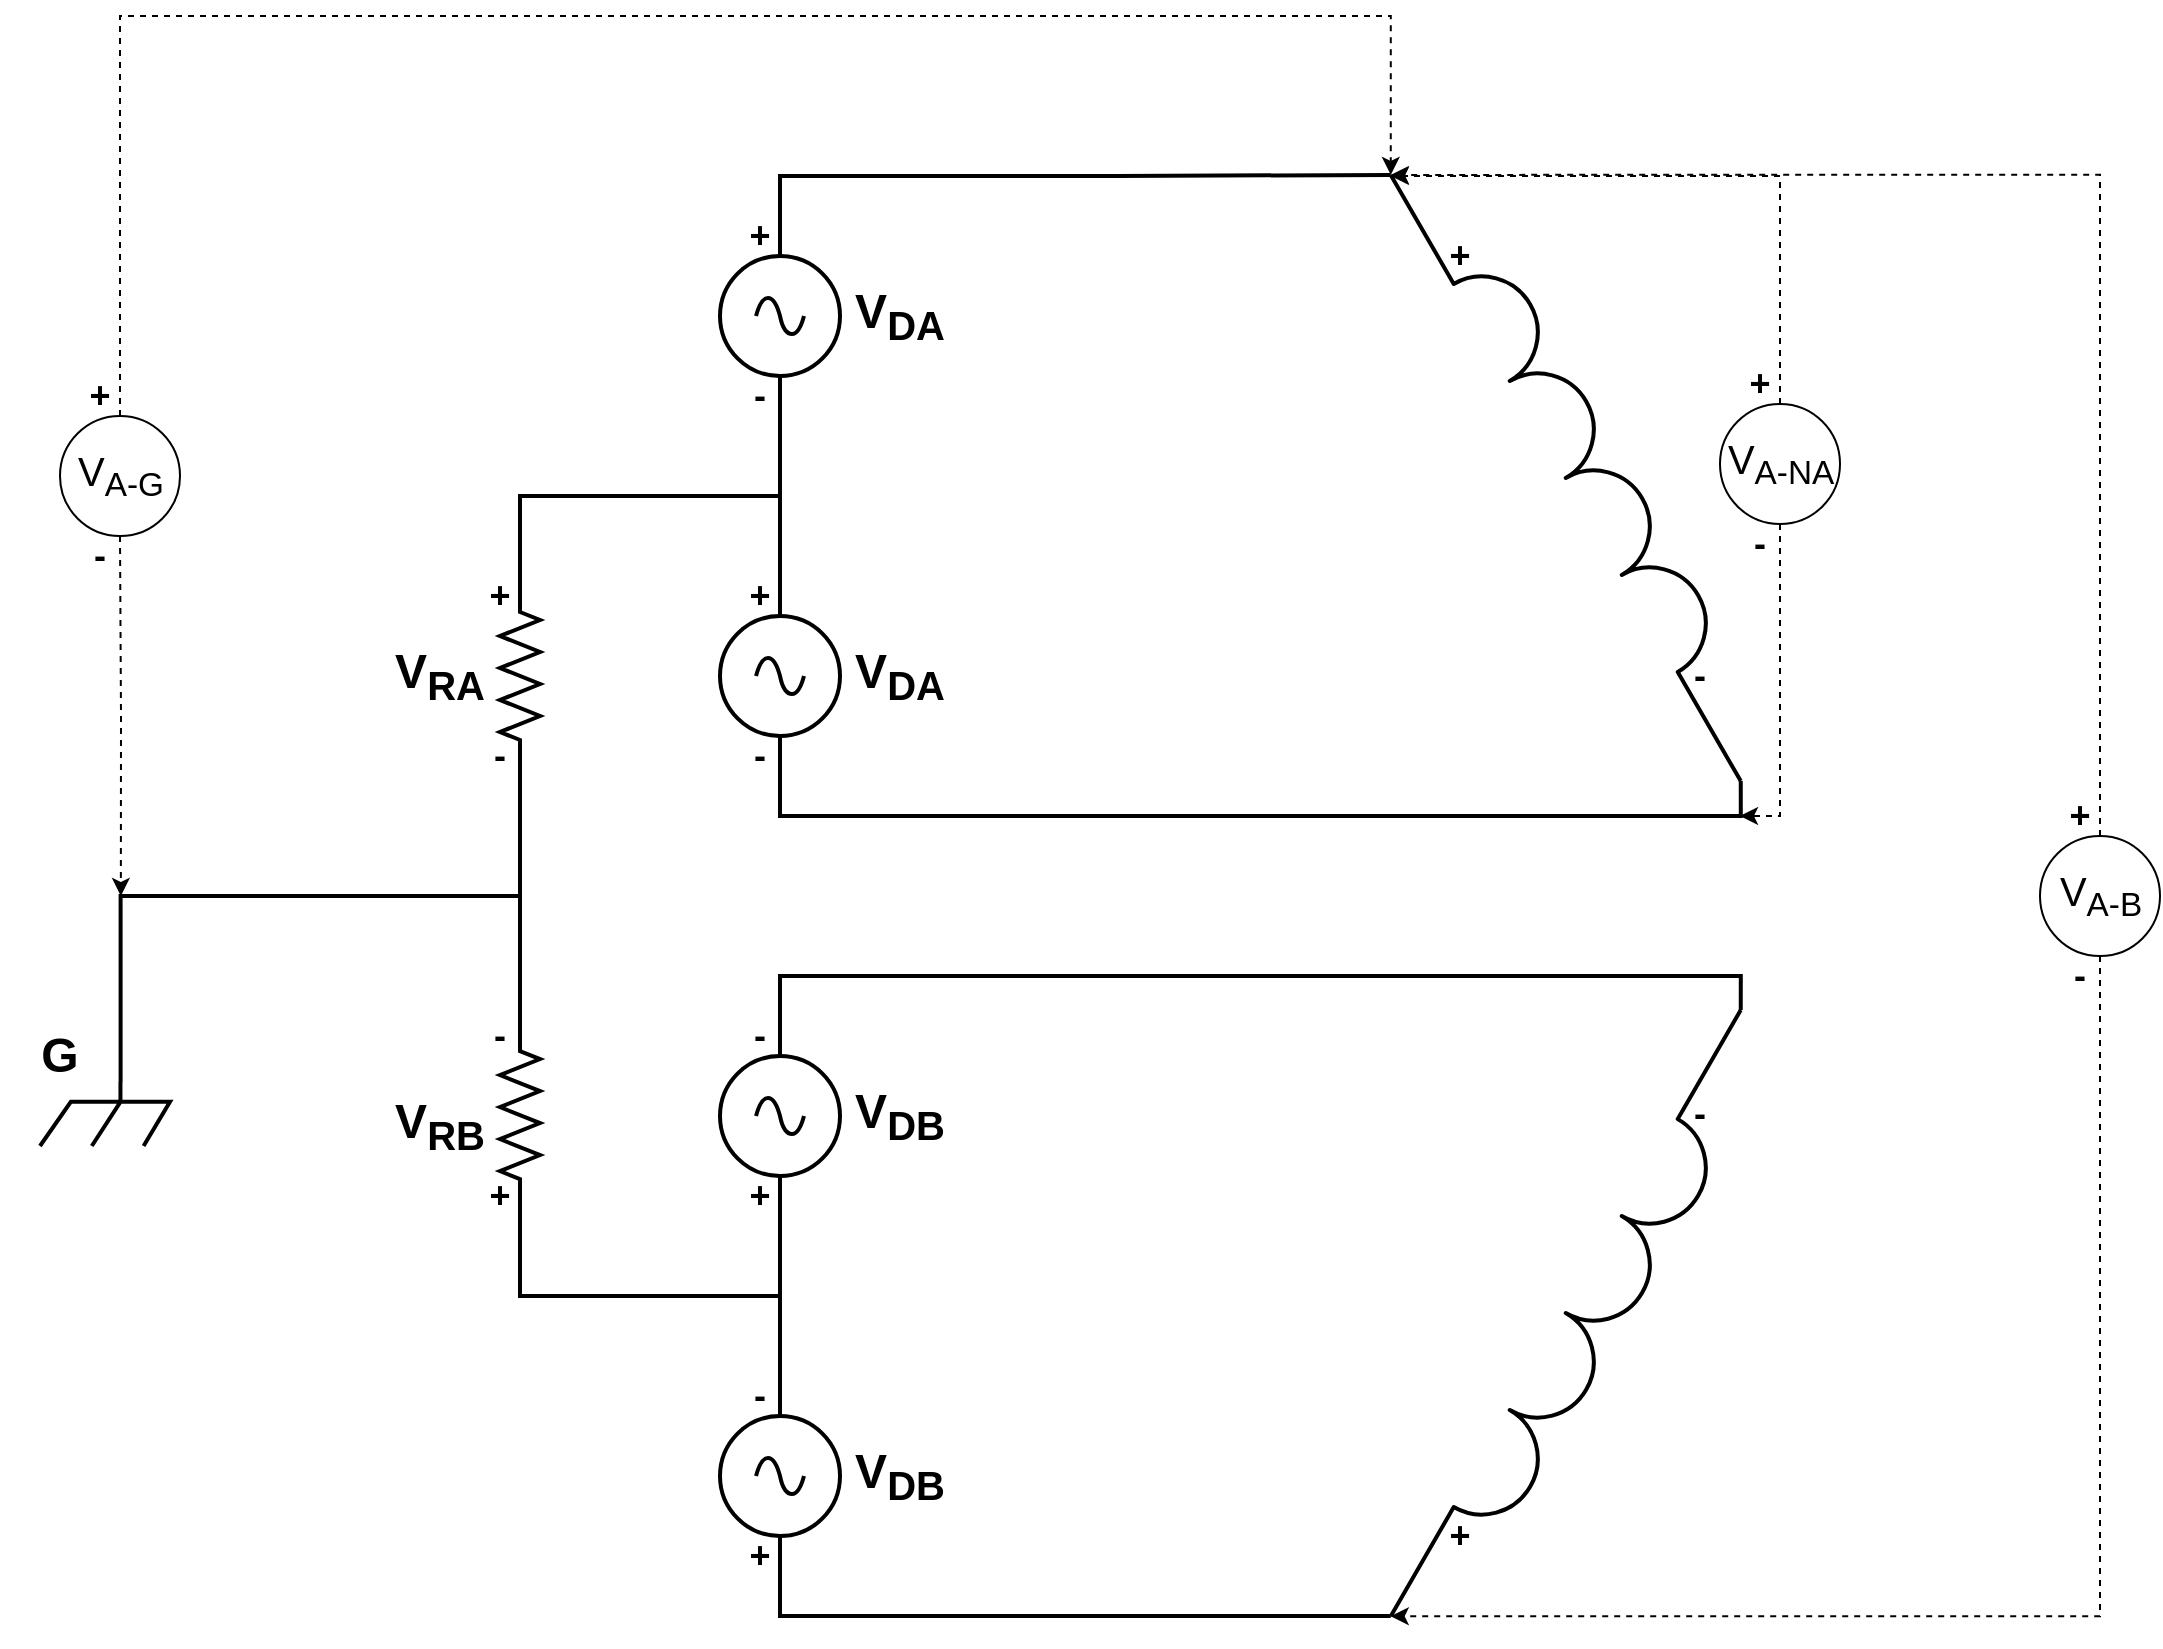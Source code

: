 <mxfile version="23.0.2" type="device" pages="4">
  <diagram name="Schematic" id="Q4gtxbNg1hrQ4OglQbzv">
    <mxGraphModel dx="2182" dy="2736" grid="1" gridSize="10" guides="1" tooltips="1" connect="1" arrows="1" fold="1" page="1" pageScale="1" pageWidth="850" pageHeight="1100" math="0" shadow="0">
      <root>
        <mxCell id="glFcIbQFoDw9tONTokbF-0" />
        <mxCell id="glFcIbQFoDw9tONTokbF-1" parent="glFcIbQFoDw9tONTokbF-0" />
        <mxCell id="glFcIbQFoDw9tONTokbF-7" value="&lt;h1&gt;&lt;br&gt;&lt;/h1&gt;" style="pointerEvents=1;verticalLabelPosition=bottom;shadow=0;dashed=0;align=center;html=1;verticalAlign=top;shape=mxgraph.electrical.signal_sources.source;aspect=fixed;points=[[0.5,0,0],[1,0.5,0],[0.5,1,0],[0,0.5,0]];elSignalType=ac;strokeWidth=2;" vertex="1" parent="glFcIbQFoDw9tONTokbF-1">
          <mxGeometry x="150" y="480.0" width="60" height="60" as="geometry" />
        </mxCell>
        <mxCell id="glFcIbQFoDw9tONTokbF-8" value="" style="pointerEvents=1;verticalLabelPosition=bottom;shadow=0;dashed=0;align=center;html=1;verticalAlign=top;shape=mxgraph.electrical.signal_sources.source;aspect=fixed;points=[[0.5,0,0],[1,0.5,0],[0.5,1,0],[0,0.5,0]];elSignalType=ac;strokeWidth=2;" vertex="1" parent="glFcIbQFoDw9tONTokbF-1">
          <mxGeometry x="150" y="660" width="60" height="60" as="geometry" />
        </mxCell>
        <mxCell id="glFcIbQFoDw9tONTokbF-9" style="edgeStyle=orthogonalEdgeStyle;rounded=0;orthogonalLoop=1;jettySize=auto;html=1;exitX=0.5;exitY=0;exitDx=0;exitDy=0;exitPerimeter=0;entryX=0.5;entryY=1;entryDx=0;entryDy=0;entryPerimeter=0;endArrow=none;endFill=0;strokeWidth=2;" edge="1" parent="glFcIbQFoDw9tONTokbF-1" source="glFcIbQFoDw9tONTokbF-8" target="glFcIbQFoDw9tONTokbF-7">
          <mxGeometry relative="1" as="geometry">
            <Array as="points">
              <mxPoint x="180" y="629.55" />
            </Array>
          </mxGeometry>
        </mxCell>
        <mxCell id="glFcIbQFoDw9tONTokbF-10" value="" style="pointerEvents=1;verticalLabelPosition=bottom;shadow=0;dashed=0;align=center;html=1;verticalAlign=top;shape=mxgraph.electrical.inductors.inductor_3;rotation=-240;strokeWidth=2;" vertex="1" parent="glFcIbQFoDw9tONTokbF-1">
          <mxGeometry x="410" y="601.55" width="350" height="28" as="geometry" />
        </mxCell>
        <mxCell id="glFcIbQFoDw9tONTokbF-11" style="edgeStyle=orthogonalEdgeStyle;rounded=0;orthogonalLoop=1;jettySize=auto;html=1;exitX=0.5;exitY=0;exitDx=0;exitDy=0;exitPerimeter=0;entryX=0;entryY=1;entryDx=0;entryDy=0;entryPerimeter=0;endArrow=none;endFill=0;strokeWidth=2;" edge="1" parent="glFcIbQFoDw9tONTokbF-1" source="glFcIbQFoDw9tONTokbF-7" target="glFcIbQFoDw9tONTokbF-10">
          <mxGeometry relative="1" as="geometry">
            <Array as="points">
              <mxPoint x="180" y="440" />
              <mxPoint x="660" y="440" />
            </Array>
          </mxGeometry>
        </mxCell>
        <mxCell id="glFcIbQFoDw9tONTokbF-12" style="edgeStyle=orthogonalEdgeStyle;rounded=0;orthogonalLoop=1;jettySize=auto;html=1;exitX=0.5;exitY=1;exitDx=0;exitDy=0;exitPerimeter=0;entryX=1;entryY=1;entryDx=0;entryDy=0;entryPerimeter=0;endArrow=none;endFill=0;strokeWidth=2;" edge="1" parent="glFcIbQFoDw9tONTokbF-1" source="glFcIbQFoDw9tONTokbF-8" target="glFcIbQFoDw9tONTokbF-10">
          <mxGeometry relative="1" as="geometry">
            <mxPoint x="185" y="713.55" as="sourcePoint" />
            <mxPoint x="665.376" y="772.104" as="targetPoint" />
            <Array as="points">
              <mxPoint x="180" y="760" />
              <mxPoint x="485" y="760" />
            </Array>
          </mxGeometry>
        </mxCell>
        <mxCell id="glFcIbQFoDw9tONTokbF-13" style="edgeStyle=orthogonalEdgeStyle;rounded=0;orthogonalLoop=1;jettySize=auto;html=1;exitX=1;exitY=0.5;exitDx=0;exitDy=0;exitPerimeter=0;endArrow=none;endFill=0;strokeWidth=2;" edge="1" parent="glFcIbQFoDw9tONTokbF-1" source="glFcIbQFoDw9tONTokbF-14">
          <mxGeometry relative="1" as="geometry">
            <mxPoint x="180" y="600" as="targetPoint" />
            <Array as="points">
              <mxPoint x="50" y="600" />
            </Array>
          </mxGeometry>
        </mxCell>
        <mxCell id="glFcIbQFoDw9tONTokbF-14" value="" style="pointerEvents=1;verticalLabelPosition=bottom;shadow=0;dashed=0;align=center;html=1;verticalAlign=top;shape=mxgraph.electrical.resistors.resistor_2;rotation=90;strokeWidth=2;" vertex="1" parent="glFcIbQFoDw9tONTokbF-1">
          <mxGeometry y="499.55" width="100" height="20" as="geometry" />
        </mxCell>
        <mxCell id="glFcIbQFoDw9tONTokbF-15" style="edgeStyle=orthogonalEdgeStyle;rounded=0;orthogonalLoop=1;jettySize=auto;html=1;exitX=0.62;exitY=0;exitDx=0;exitDy=0;exitPerimeter=0;endArrow=none;endFill=0;strokeWidth=2;" edge="1" parent="glFcIbQFoDw9tONTokbF-1" source="glFcIbQFoDw9tONTokbF-16">
          <mxGeometry relative="1" as="geometry">
            <mxPoint x="50" y="400" as="targetPoint" />
            <Array as="points">
              <mxPoint x="-150" y="400" />
            </Array>
          </mxGeometry>
        </mxCell>
        <mxCell id="glFcIbQFoDw9tONTokbF-16" value="" style="pointerEvents=1;verticalLabelPosition=bottom;shadow=0;dashed=0;align=center;html=1;verticalAlign=top;shape=mxgraph.electrical.miscellaneous.chassis;strokeWidth=2;" vertex="1" parent="glFcIbQFoDw9tONTokbF-1">
          <mxGeometry x="-190" y="493.0" width="65" height="32" as="geometry" />
        </mxCell>
        <mxCell id="glFcIbQFoDw9tONTokbF-17" value="&lt;h1&gt;V&lt;sub&gt;DB&lt;/sub&gt;&lt;/h1&gt;" style="text;strokeColor=none;align=center;fillColor=none;html=1;verticalAlign=middle;whiteSpace=wrap;rounded=0;" vertex="1" parent="glFcIbQFoDw9tONTokbF-1">
          <mxGeometry x="210" y="495.0" width="60" height="30" as="geometry" />
        </mxCell>
        <mxCell id="glFcIbQFoDw9tONTokbF-18" value="&lt;h1&gt;V&lt;sub&gt;DB&lt;/sub&gt;&lt;/h1&gt;" style="text;strokeColor=none;align=center;fillColor=none;html=1;verticalAlign=middle;whiteSpace=wrap;rounded=0;" vertex="1" parent="glFcIbQFoDw9tONTokbF-1">
          <mxGeometry x="210" y="675" width="60" height="30" as="geometry" />
        </mxCell>
        <mxCell id="glFcIbQFoDw9tONTokbF-19" value="&lt;h1&gt;&lt;br&gt;&lt;/h1&gt;" style="pointerEvents=1;verticalLabelPosition=bottom;shadow=0;dashed=0;align=center;html=1;verticalAlign=top;shape=mxgraph.electrical.signal_sources.source;aspect=fixed;points=[[0.5,0,0],[1,0.5,0],[0.5,1,0],[0,0.5,0]];elSignalType=ac;strokeWidth=2;" vertex="1" parent="glFcIbQFoDw9tONTokbF-1">
          <mxGeometry x="150" y="80" width="60" height="60" as="geometry" />
        </mxCell>
        <mxCell id="glFcIbQFoDw9tONTokbF-20" value="" style="pointerEvents=1;verticalLabelPosition=bottom;shadow=0;dashed=0;align=center;html=1;verticalAlign=top;shape=mxgraph.electrical.signal_sources.source;aspect=fixed;points=[[0.5,0,0],[1,0.5,0],[0.5,1,0],[0,0.5,0]];elSignalType=ac;strokeWidth=2;" vertex="1" parent="glFcIbQFoDw9tONTokbF-1">
          <mxGeometry x="150" y="260" width="60" height="60" as="geometry" />
        </mxCell>
        <mxCell id="glFcIbQFoDw9tONTokbF-21" style="edgeStyle=orthogonalEdgeStyle;rounded=0;orthogonalLoop=1;jettySize=auto;html=1;exitX=0.5;exitY=0;exitDx=0;exitDy=0;exitPerimeter=0;entryX=0.5;entryY=1;entryDx=0;entryDy=0;entryPerimeter=0;endArrow=none;endFill=0;strokeWidth=2;" edge="1" parent="glFcIbQFoDw9tONTokbF-1" source="glFcIbQFoDw9tONTokbF-20" target="glFcIbQFoDw9tONTokbF-19">
          <mxGeometry relative="1" as="geometry">
            <Array as="points">
              <mxPoint x="180" y="200" />
            </Array>
          </mxGeometry>
        </mxCell>
        <mxCell id="glFcIbQFoDw9tONTokbF-22" value="" style="pointerEvents=1;verticalLabelPosition=bottom;shadow=0;dashed=0;align=center;html=1;verticalAlign=top;shape=mxgraph.electrical.inductors.inductor_3;rotation=60;strokeWidth=2;" vertex="1" parent="glFcIbQFoDw9tONTokbF-1">
          <mxGeometry x="410" y="170" width="350" height="28" as="geometry" />
        </mxCell>
        <mxCell id="glFcIbQFoDw9tONTokbF-23" style="edgeStyle=orthogonalEdgeStyle;rounded=0;orthogonalLoop=1;jettySize=auto;html=1;exitX=0.5;exitY=0;exitDx=0;exitDy=0;exitPerimeter=0;entryX=0;entryY=1;entryDx=0;entryDy=0;entryPerimeter=0;endArrow=none;endFill=0;strokeWidth=2;" edge="1" parent="glFcIbQFoDw9tONTokbF-1" source="glFcIbQFoDw9tONTokbF-19" target="glFcIbQFoDw9tONTokbF-22">
          <mxGeometry relative="1" as="geometry">
            <Array as="points">
              <mxPoint x="180" y="40" />
              <mxPoint x="348" y="40" />
            </Array>
          </mxGeometry>
        </mxCell>
        <mxCell id="glFcIbQFoDw9tONTokbF-24" style="edgeStyle=orthogonalEdgeStyle;rounded=0;orthogonalLoop=1;jettySize=auto;html=1;exitX=0.5;exitY=1;exitDx=0;exitDy=0;exitPerimeter=0;entryX=1;entryY=1;entryDx=0;entryDy=0;entryPerimeter=0;endArrow=none;endFill=0;strokeWidth=2;" edge="1" parent="glFcIbQFoDw9tONTokbF-1" source="glFcIbQFoDw9tONTokbF-20" target="glFcIbQFoDw9tONTokbF-22">
          <mxGeometry relative="1" as="geometry">
            <mxPoint x="185" y="284" as="sourcePoint" />
            <mxPoint x="665.376" y="342.554" as="targetPoint" />
            <Array as="points">
              <mxPoint x="180" y="360" />
              <mxPoint x="660" y="360" />
            </Array>
          </mxGeometry>
        </mxCell>
        <mxCell id="glFcIbQFoDw9tONTokbF-25" style="edgeStyle=orthogonalEdgeStyle;rounded=0;orthogonalLoop=1;jettySize=auto;html=1;exitX=1;exitY=0.5;exitDx=0;exitDy=0;exitPerimeter=0;endArrow=none;endFill=0;strokeWidth=2;" edge="1" parent="glFcIbQFoDw9tONTokbF-1" source="glFcIbQFoDw9tONTokbF-26">
          <mxGeometry relative="1" as="geometry">
            <mxPoint x="180" y="200.0" as="targetPoint" />
            <Array as="points">
              <mxPoint x="50" y="200" />
            </Array>
          </mxGeometry>
        </mxCell>
        <mxCell id="glFcIbQFoDw9tONTokbF-26" value="" style="pointerEvents=1;verticalLabelPosition=bottom;shadow=0;dashed=0;align=center;html=1;verticalAlign=top;shape=mxgraph.electrical.resistors.resistor_2;rotation=-90;strokeWidth=2;" vertex="1" parent="glFcIbQFoDw9tONTokbF-1">
          <mxGeometry y="280" width="100" height="20" as="geometry" />
        </mxCell>
        <mxCell id="glFcIbQFoDw9tONTokbF-27" value="&lt;h1&gt;V&lt;sub&gt;DA&lt;/sub&gt;&lt;/h1&gt;" style="text;strokeColor=none;align=center;fillColor=none;html=1;verticalAlign=middle;whiteSpace=wrap;rounded=0;" vertex="1" parent="glFcIbQFoDw9tONTokbF-1">
          <mxGeometry x="210" y="95" width="60" height="30" as="geometry" />
        </mxCell>
        <mxCell id="glFcIbQFoDw9tONTokbF-28" value="&lt;h1&gt;V&lt;sub&gt;DA&lt;/sub&gt;&lt;/h1&gt;" style="text;strokeColor=none;align=center;fillColor=none;html=1;verticalAlign=middle;whiteSpace=wrap;rounded=0;" vertex="1" parent="glFcIbQFoDw9tONTokbF-1">
          <mxGeometry x="210" y="275" width="60" height="30" as="geometry" />
        </mxCell>
        <mxCell id="glFcIbQFoDw9tONTokbF-29" style="edgeStyle=orthogonalEdgeStyle;rounded=0;orthogonalLoop=1;jettySize=auto;html=1;exitX=0;exitY=0.5;exitDx=0;exitDy=0;exitPerimeter=0;entryX=0;entryY=0.5;entryDx=0;entryDy=0;entryPerimeter=0;endArrow=none;endFill=0;strokeWidth=2;" edge="1" parent="glFcIbQFoDw9tONTokbF-1" source="glFcIbQFoDw9tONTokbF-14" target="glFcIbQFoDw9tONTokbF-26">
          <mxGeometry relative="1" as="geometry" />
        </mxCell>
        <mxCell id="glFcIbQFoDw9tONTokbF-30" value="&lt;h1&gt;V&lt;sub&gt;RA&lt;/sub&gt;&lt;/h1&gt;" style="text;strokeColor=none;align=center;fillColor=none;html=1;verticalAlign=middle;whiteSpace=wrap;rounded=0;" vertex="1" parent="glFcIbQFoDw9tONTokbF-1">
          <mxGeometry x="-20" y="275" width="60" height="30" as="geometry" />
        </mxCell>
        <mxCell id="glFcIbQFoDw9tONTokbF-31" value="&lt;h1&gt;V&lt;sub&gt;RB&lt;/sub&gt;&lt;/h1&gt;" style="text;strokeColor=none;align=center;fillColor=none;html=1;verticalAlign=middle;whiteSpace=wrap;rounded=0;" vertex="1" parent="glFcIbQFoDw9tONTokbF-1">
          <mxGeometry x="-20" y="499.55" width="60" height="30" as="geometry" />
        </mxCell>
        <mxCell id="glFcIbQFoDw9tONTokbF-32" value="&lt;h2&gt;+&lt;/h2&gt;" style="text;strokeColor=none;align=center;fillColor=none;html=1;verticalAlign=middle;whiteSpace=wrap;rounded=0;" vertex="1" parent="glFcIbQFoDw9tONTokbF-1">
          <mxGeometry x="160" y="240" width="20" height="20" as="geometry" />
        </mxCell>
        <mxCell id="glFcIbQFoDw9tONTokbF-33" value="&lt;h2&gt;-&lt;/h2&gt;" style="text;strokeColor=none;align=center;fillColor=none;html=1;verticalAlign=middle;whiteSpace=wrap;rounded=0;" vertex="1" parent="glFcIbQFoDw9tONTokbF-1">
          <mxGeometry x="160" y="140" width="20" height="20" as="geometry" />
        </mxCell>
        <mxCell id="glFcIbQFoDw9tONTokbF-34" value="&lt;h2&gt;+&lt;/h2&gt;" style="text;strokeColor=none;align=center;fillColor=none;html=1;verticalAlign=middle;whiteSpace=wrap;rounded=0;" vertex="1" parent="glFcIbQFoDw9tONTokbF-1">
          <mxGeometry x="160" y="60" width="20" height="20" as="geometry" />
        </mxCell>
        <mxCell id="glFcIbQFoDw9tONTokbF-35" value="&lt;h2&gt;-&lt;/h2&gt;" style="text;strokeColor=none;align=center;fillColor=none;html=1;verticalAlign=middle;whiteSpace=wrap;rounded=0;" vertex="1" parent="glFcIbQFoDw9tONTokbF-1">
          <mxGeometry x="160" y="320" width="20" height="20" as="geometry" />
        </mxCell>
        <mxCell id="glFcIbQFoDw9tONTokbF-36" value="&lt;h2&gt;+&lt;/h2&gt;" style="text;strokeColor=none;align=center;fillColor=none;html=1;verticalAlign=middle;whiteSpace=wrap;rounded=0;" vertex="1" parent="glFcIbQFoDw9tONTokbF-1">
          <mxGeometry x="30" y="240" width="20" height="20" as="geometry" />
        </mxCell>
        <mxCell id="glFcIbQFoDw9tONTokbF-37" value="&lt;h2&gt;-&lt;/h2&gt;" style="text;strokeColor=none;align=center;fillColor=none;html=1;verticalAlign=middle;whiteSpace=wrap;rounded=0;" vertex="1" parent="glFcIbQFoDw9tONTokbF-1">
          <mxGeometry x="30" y="320" width="20" height="20" as="geometry" />
        </mxCell>
        <mxCell id="glFcIbQFoDw9tONTokbF-38" value="&lt;h2&gt;+&lt;/h2&gt;" style="text;strokeColor=none;align=center;fillColor=none;html=1;verticalAlign=middle;whiteSpace=wrap;rounded=0;" vertex="1" parent="glFcIbQFoDw9tONTokbF-1">
          <mxGeometry x="30" y="540" width="20" height="20" as="geometry" />
        </mxCell>
        <mxCell id="glFcIbQFoDw9tONTokbF-39" value="&lt;h2&gt;-&lt;/h2&gt;" style="text;strokeColor=none;align=center;fillColor=none;html=1;verticalAlign=middle;whiteSpace=wrap;rounded=0;" vertex="1" parent="glFcIbQFoDw9tONTokbF-1">
          <mxGeometry x="30" y="460" width="20" height="20" as="geometry" />
        </mxCell>
        <mxCell id="glFcIbQFoDw9tONTokbF-40" value="&lt;h2&gt;+&lt;/h2&gt;" style="text;strokeColor=none;align=center;fillColor=none;html=1;verticalAlign=middle;whiteSpace=wrap;rounded=0;" vertex="1" parent="glFcIbQFoDw9tONTokbF-1">
          <mxGeometry x="160" y="540" width="20" height="20" as="geometry" />
        </mxCell>
        <mxCell id="glFcIbQFoDw9tONTokbF-41" value="&lt;h2&gt;-&lt;/h2&gt;" style="text;strokeColor=none;align=center;fillColor=none;html=1;verticalAlign=middle;whiteSpace=wrap;rounded=0;" vertex="1" parent="glFcIbQFoDw9tONTokbF-1">
          <mxGeometry x="160" y="460" width="20" height="20" as="geometry" />
        </mxCell>
        <mxCell id="glFcIbQFoDw9tONTokbF-42" value="&lt;h2&gt;+&lt;/h2&gt;" style="text;strokeColor=none;align=center;fillColor=none;html=1;verticalAlign=middle;whiteSpace=wrap;rounded=0;" vertex="1" parent="glFcIbQFoDw9tONTokbF-1">
          <mxGeometry x="160" y="720" width="20" height="20" as="geometry" />
        </mxCell>
        <mxCell id="glFcIbQFoDw9tONTokbF-43" value="&lt;h2&gt;-&lt;/h2&gt;" style="text;strokeColor=none;align=center;fillColor=none;html=1;verticalAlign=middle;whiteSpace=wrap;rounded=0;" vertex="1" parent="glFcIbQFoDw9tONTokbF-1">
          <mxGeometry x="160" y="640" width="20" height="20" as="geometry" />
        </mxCell>
        <mxCell id="glFcIbQFoDw9tONTokbF-44" value="&lt;h1&gt;G&lt;/h1&gt;" style="text;strokeColor=none;align=center;fillColor=none;html=1;verticalAlign=middle;whiteSpace=wrap;rounded=0;" vertex="1" parent="glFcIbQFoDw9tONTokbF-1">
          <mxGeometry x="-210" y="465.45" width="60" height="30" as="geometry" />
        </mxCell>
        <mxCell id="glFcIbQFoDw9tONTokbF-45" value="&lt;p&gt;&lt;font style=&quot;font-size: 20px;&quot;&gt;V&lt;sub&gt;A-NA&lt;/sub&gt;&lt;/font&gt;&lt;/p&gt;" style="verticalLabelPosition=middle;shadow=0;dashed=0;align=center;html=1;verticalAlign=middle;strokeWidth=1;shape=ellipse;aspect=fixed;fontSize=50;movableLabel=1;" vertex="1" parent="glFcIbQFoDw9tONTokbF-1">
          <mxGeometry x="650" y="154" width="60" height="60" as="geometry">
            <mxPoint y="-13" as="offset" />
          </mxGeometry>
        </mxCell>
        <mxCell id="glFcIbQFoDw9tONTokbF-46" value="&lt;h2&gt;+&lt;/h2&gt;" style="text;strokeColor=none;align=center;fillColor=none;html=1;verticalAlign=middle;whiteSpace=wrap;rounded=0;" vertex="1" parent="glFcIbQFoDw9tONTokbF-1">
          <mxGeometry x="510" y="70" width="20" height="20" as="geometry" />
        </mxCell>
        <mxCell id="glFcIbQFoDw9tONTokbF-47" value="&lt;h2&gt;-&lt;/h2&gt;" style="text;strokeColor=none;align=center;fillColor=none;html=1;verticalAlign=middle;whiteSpace=wrap;rounded=0;" vertex="1" parent="glFcIbQFoDw9tONTokbF-1">
          <mxGeometry x="630" y="280" width="20" height="20" as="geometry" />
        </mxCell>
        <mxCell id="glFcIbQFoDw9tONTokbF-48" value="&lt;h2&gt;+&lt;/h2&gt;" style="text;strokeColor=none;align=center;fillColor=none;html=1;verticalAlign=middle;whiteSpace=wrap;rounded=0;" vertex="1" parent="glFcIbQFoDw9tONTokbF-1">
          <mxGeometry x="510" y="710" width="20" height="20" as="geometry" />
        </mxCell>
        <mxCell id="glFcIbQFoDw9tONTokbF-49" value="&lt;h2&gt;-&lt;/h2&gt;" style="text;strokeColor=none;align=center;fillColor=none;html=1;verticalAlign=middle;whiteSpace=wrap;rounded=0;" vertex="1" parent="glFcIbQFoDw9tONTokbF-1">
          <mxGeometry x="630" y="498.55" width="20" height="20" as="geometry" />
        </mxCell>
        <mxCell id="glFcIbQFoDw9tONTokbF-50" style="edgeStyle=orthogonalEdgeStyle;rounded=0;orthogonalLoop=1;jettySize=auto;html=1;entryX=0;entryY=1;entryDx=0;entryDy=0;entryPerimeter=0;dashed=1;" edge="1" parent="glFcIbQFoDw9tONTokbF-1" source="glFcIbQFoDw9tONTokbF-45" target="glFcIbQFoDw9tONTokbF-22">
          <mxGeometry relative="1" as="geometry">
            <Array as="points">
              <mxPoint x="680" y="40" />
              <mxPoint x="485" y="40" />
            </Array>
          </mxGeometry>
        </mxCell>
        <mxCell id="glFcIbQFoDw9tONTokbF-51" style="edgeStyle=orthogonalEdgeStyle;rounded=0;orthogonalLoop=1;jettySize=auto;html=1;exitX=0.5;exitY=1;exitDx=0;exitDy=0;dashed=1;" edge="1" parent="glFcIbQFoDw9tONTokbF-1" source="glFcIbQFoDw9tONTokbF-45">
          <mxGeometry relative="1" as="geometry">
            <mxPoint x="660" y="360" as="targetPoint" />
            <Array as="points">
              <mxPoint x="680" y="360" />
            </Array>
          </mxGeometry>
        </mxCell>
        <mxCell id="glFcIbQFoDw9tONTokbF-52" style="edgeStyle=orthogonalEdgeStyle;rounded=0;orthogonalLoop=1;jettySize=auto;html=1;exitX=0.5;exitY=0;exitDx=0;exitDy=0;entryX=0;entryY=1;entryDx=0;entryDy=0;entryPerimeter=0;dashed=1;" edge="1" parent="glFcIbQFoDw9tONTokbF-1" source="glFcIbQFoDw9tONTokbF-56" target="glFcIbQFoDw9tONTokbF-22">
          <mxGeometry relative="1" as="geometry">
            <mxPoint x="760" y="370" as="sourcePoint" />
            <Array as="points">
              <mxPoint x="840" y="39" />
            </Array>
          </mxGeometry>
        </mxCell>
        <mxCell id="glFcIbQFoDw9tONTokbF-53" style="edgeStyle=orthogonalEdgeStyle;rounded=0;orthogonalLoop=1;jettySize=auto;html=1;exitX=0.5;exitY=1;exitDx=0;exitDy=0;entryX=1;entryY=1;entryDx=0;entryDy=0;entryPerimeter=0;dashed=1;" edge="1" parent="glFcIbQFoDw9tONTokbF-1" source="glFcIbQFoDw9tONTokbF-56" target="glFcIbQFoDw9tONTokbF-10">
          <mxGeometry relative="1" as="geometry">
            <mxPoint x="760" y="430" as="sourcePoint" />
            <Array as="points">
              <mxPoint x="840" y="760" />
            </Array>
          </mxGeometry>
        </mxCell>
        <mxCell id="glFcIbQFoDw9tONTokbF-54" style="edgeStyle=orthogonalEdgeStyle;rounded=0;orthogonalLoop=1;jettySize=auto;html=1;exitX=0.5;exitY=1;exitDx=0;exitDy=0;dashed=1;" edge="1" parent="glFcIbQFoDw9tONTokbF-1">
          <mxGeometry relative="1" as="geometry">
            <mxPoint x="-149.571" y="400" as="targetPoint" />
            <mxPoint x="-150" y="220" as="sourcePoint" />
          </mxGeometry>
        </mxCell>
        <mxCell id="glFcIbQFoDw9tONTokbF-55" style="edgeStyle=orthogonalEdgeStyle;rounded=0;orthogonalLoop=1;jettySize=auto;html=1;exitX=0.5;exitY=0;exitDx=0;exitDy=0;entryX=0;entryY=1;entryDx=0;entryDy=0;entryPerimeter=0;dashed=1;" edge="1" parent="glFcIbQFoDw9tONTokbF-1" target="glFcIbQFoDw9tONTokbF-22">
          <mxGeometry relative="1" as="geometry">
            <mxPoint x="-150" y="160" as="sourcePoint" />
            <Array as="points">
              <mxPoint x="-150" y="-40" />
              <mxPoint x="485" y="-40" />
            </Array>
          </mxGeometry>
        </mxCell>
        <mxCell id="glFcIbQFoDw9tONTokbF-56" value="&lt;p&gt;&lt;font style=&quot;font-size: 20px;&quot;&gt;V&lt;sub&gt;A-B&lt;/sub&gt;&lt;/font&gt;&lt;/p&gt;" style="verticalLabelPosition=middle;shadow=0;dashed=0;align=center;html=1;verticalAlign=middle;strokeWidth=1;shape=ellipse;aspect=fixed;fontSize=50;movableLabel=1;" vertex="1" parent="glFcIbQFoDw9tONTokbF-1">
          <mxGeometry x="810" y="370" width="60" height="60" as="geometry">
            <mxPoint y="-13" as="offset" />
          </mxGeometry>
        </mxCell>
        <mxCell id="glFcIbQFoDw9tONTokbF-57" value="&lt;p&gt;&lt;font style=&quot;font-size: 20px;&quot;&gt;V&lt;sub&gt;A-G&lt;/sub&gt;&lt;/font&gt;&lt;/p&gt;" style="verticalLabelPosition=middle;shadow=0;dashed=0;align=center;html=1;verticalAlign=middle;strokeWidth=1;shape=ellipse;aspect=fixed;fontSize=50;movableLabel=1;" vertex="1" parent="glFcIbQFoDw9tONTokbF-1">
          <mxGeometry x="-180" y="160" width="60" height="60" as="geometry">
            <mxPoint y="-13" as="offset" />
          </mxGeometry>
        </mxCell>
        <mxCell id="glFcIbQFoDw9tONTokbF-58" value="&lt;h2&gt;+&lt;/h2&gt;" style="text;strokeColor=none;align=center;fillColor=none;html=1;verticalAlign=middle;whiteSpace=wrap;rounded=0;" vertex="1" parent="glFcIbQFoDw9tONTokbF-1">
          <mxGeometry x="660" y="134" width="20" height="20" as="geometry" />
        </mxCell>
        <mxCell id="glFcIbQFoDw9tONTokbF-59" value="&lt;h2&gt;-&lt;/h2&gt;" style="text;strokeColor=none;align=center;fillColor=none;html=1;verticalAlign=middle;whiteSpace=wrap;rounded=0;" vertex="1" parent="glFcIbQFoDw9tONTokbF-1">
          <mxGeometry x="660" y="214" width="20" height="20" as="geometry" />
        </mxCell>
        <mxCell id="glFcIbQFoDw9tONTokbF-60" value="&lt;h2&gt;-&lt;/h2&gt;" style="text;strokeColor=none;align=center;fillColor=none;html=1;verticalAlign=middle;whiteSpace=wrap;rounded=0;" vertex="1" parent="glFcIbQFoDw9tONTokbF-1">
          <mxGeometry x="820" y="430" width="20" height="20" as="geometry" />
        </mxCell>
        <mxCell id="glFcIbQFoDw9tONTokbF-61" value="&lt;h2&gt;-&lt;/h2&gt;" style="text;strokeColor=none;align=center;fillColor=none;html=1;verticalAlign=middle;whiteSpace=wrap;rounded=0;" vertex="1" parent="glFcIbQFoDw9tONTokbF-1">
          <mxGeometry x="-170" y="220" width="20" height="20" as="geometry" />
        </mxCell>
        <mxCell id="glFcIbQFoDw9tONTokbF-62" value="&lt;h2&gt;+&lt;/h2&gt;" style="text;strokeColor=none;align=center;fillColor=none;html=1;verticalAlign=middle;whiteSpace=wrap;rounded=0;" vertex="1" parent="glFcIbQFoDw9tONTokbF-1">
          <mxGeometry x="-170" y="140" width="20" height="20" as="geometry" />
        </mxCell>
        <mxCell id="glFcIbQFoDw9tONTokbF-63" value="&lt;h2&gt;+&lt;/h2&gt;" style="text;strokeColor=none;align=center;fillColor=none;html=1;verticalAlign=middle;whiteSpace=wrap;rounded=0;" vertex="1" parent="glFcIbQFoDw9tONTokbF-1">
          <mxGeometry x="820" y="350" width="20" height="20" as="geometry" />
        </mxCell>
      </root>
    </mxGraphModel>
  </diagram>
  <diagram name="KVLs" id="nWo5QTadJWqBBn1QuSIA">
    <mxGraphModel dx="2061" dy="2587" grid="1" gridSize="10" guides="1" tooltips="1" connect="1" arrows="1" fold="1" page="1" pageScale="1" pageWidth="850" pageHeight="1100" math="0" shadow="0">
      <root>
        <mxCell id="YnWthHs3vj5_45dDq-pV-0" />
        <mxCell id="YnWthHs3vj5_45dDq-pV-1" parent="YnWthHs3vj5_45dDq-pV-0" />
        <mxCell id="gAaMG0DozR-4z9io2g_K-0" value="&lt;h1&gt;X&lt;/h1&gt;" style="text;strokeColor=none;align=center;fillColor=none;html=1;verticalAlign=middle;whiteSpace=wrap;rounded=0;fontColor=#FF3333;" vertex="1" parent="YnWthHs3vj5_45dDq-pV-1">
          <mxGeometry x="30" y="-30" width="20" height="20" as="geometry" />
        </mxCell>
        <mxCell id="gAaMG0DozR-4z9io2g_K-1" value="" style="edgeStyle=orthogonalEdgeStyle;orthogonalLoop=1;jettySize=auto;html=1;rounded=0;exitX=0;exitY=0.5;exitDx=0;exitDy=0;strokeColor=#FF0000;strokeWidth=2;" edge="1" parent="YnWthHs3vj5_45dDq-pV-1" source="gAaMG0DozR-4z9io2g_K-0">
          <mxGeometry width="80" relative="1" as="geometry">
            <mxPoint x="-80" y="-31.11" as="sourcePoint" />
            <mxPoint x="60" y="-20" as="targetPoint" />
            <Array as="points">
              <mxPoint x="-110" y="-20" />
              <mxPoint x="-110" y="380" />
              <mxPoint x="70" y="380" />
              <mxPoint x="70" y="220" />
              <mxPoint x="140" y="220" />
              <mxPoint x="140" y="30" />
              <mxPoint x="470" y="30" />
              <mxPoint x="470" y="-20" />
            </Array>
          </mxGeometry>
        </mxCell>
        <mxCell id="gAaMG0DozR-4z9io2g_K-3" value="" style="edgeStyle=orthogonalEdgeStyle;orthogonalLoop=1;jettySize=auto;html=1;rounded=0;exitX=0.473;exitY=1.099;exitDx=0;exitDy=0;exitPerimeter=0;strokeColor=#3333FF;strokeWidth=2;" edge="1" parent="YnWthHs3vj5_45dDq-pV-1" source="gAaMG0DozR-4z9io2g_K-2">
          <mxGeometry width="80" relative="1" as="geometry">
            <mxPoint x="720" y="140" as="sourcePoint" />
            <mxPoint x="720" y="90" as="targetPoint" />
            <Array as="points">
              <mxPoint x="720" y="340" />
              <mxPoint x="270" y="340" />
              <mxPoint x="270" y="50" />
              <mxPoint x="720" y="50" />
            </Array>
          </mxGeometry>
        </mxCell>
        <mxCell id="gAaMG0DozR-4z9io2g_K-4" value="&lt;h1&gt;X&lt;/h1&gt;" style="text;strokeColor=none;align=center;fillColor=none;html=1;verticalAlign=middle;whiteSpace=wrap;rounded=0;fontColor=#33FF33;" vertex="1" parent="YnWthHs3vj5_45dDq-pV-1">
          <mxGeometry x="790" y="170" width="20" height="20" as="geometry" />
        </mxCell>
        <mxCell id="gAaMG0DozR-4z9io2g_K-5" value="" style="edgeStyle=orthogonalEdgeStyle;orthogonalLoop=1;jettySize=auto;html=1;rounded=0;strokeColor=#33FF33;strokeWidth=2;" edge="1" parent="YnWthHs3vj5_45dDq-pV-1" source="gAaMG0DozR-4z9io2g_K-4">
          <mxGeometry width="80" relative="1" as="geometry">
            <mxPoint x="700" y="240" as="sourcePoint" />
            <mxPoint x="800" y="150" as="targetPoint" />
            <Array as="points">
              <mxPoint x="800" y="750" />
              <mxPoint x="140" y="750" />
              <mxPoint x="140" y="590" />
              <mxPoint x="80" y="590" />
              <mxPoint x="80" y="180" />
              <mxPoint x="120" y="180" />
              <mxPoint x="120" y="20" />
              <mxPoint x="800" y="20" />
            </Array>
          </mxGeometry>
        </mxCell>
        <mxCell id="YnWthHs3vj5_45dDq-pV-3" value="&lt;h1&gt;&lt;br&gt;&lt;/h1&gt;" style="pointerEvents=1;verticalLabelPosition=bottom;shadow=0;dashed=0;align=center;html=1;verticalAlign=top;shape=mxgraph.electrical.signal_sources.source;aspect=fixed;points=[[0.5,0,0],[1,0.5,0],[0.5,1,0],[0,0.5,0]];elSignalType=ac;strokeWidth=2;" vertex="1" parent="YnWthHs3vj5_45dDq-pV-1">
          <mxGeometry x="150" y="480.0" width="60" height="60" as="geometry" />
        </mxCell>
        <mxCell id="YnWthHs3vj5_45dDq-pV-4" value="" style="pointerEvents=1;verticalLabelPosition=bottom;shadow=0;dashed=0;align=center;html=1;verticalAlign=top;shape=mxgraph.electrical.signal_sources.source;aspect=fixed;points=[[0.5,0,0],[1,0.5,0],[0.5,1,0],[0,0.5,0]];elSignalType=ac;strokeWidth=2;" vertex="1" parent="YnWthHs3vj5_45dDq-pV-1">
          <mxGeometry x="150" y="660" width="60" height="60" as="geometry" />
        </mxCell>
        <mxCell id="YnWthHs3vj5_45dDq-pV-5" style="edgeStyle=orthogonalEdgeStyle;rounded=0;orthogonalLoop=1;jettySize=auto;html=1;exitX=0.5;exitY=0;exitDx=0;exitDy=0;exitPerimeter=0;entryX=0.5;entryY=1;entryDx=0;entryDy=0;entryPerimeter=0;endArrow=none;endFill=0;strokeWidth=2;" edge="1" parent="YnWthHs3vj5_45dDq-pV-1" source="YnWthHs3vj5_45dDq-pV-4" target="YnWthHs3vj5_45dDq-pV-3">
          <mxGeometry relative="1" as="geometry">
            <Array as="points">
              <mxPoint x="180" y="629.55" />
            </Array>
          </mxGeometry>
        </mxCell>
        <mxCell id="YnWthHs3vj5_45dDq-pV-6" value="" style="pointerEvents=1;verticalLabelPosition=bottom;shadow=0;dashed=0;align=center;html=1;verticalAlign=top;shape=mxgraph.electrical.inductors.inductor_3;rotation=-240;strokeWidth=2;" vertex="1" parent="YnWthHs3vj5_45dDq-pV-1">
          <mxGeometry x="410" y="601.55" width="350" height="28" as="geometry" />
        </mxCell>
        <mxCell id="YnWthHs3vj5_45dDq-pV-7" style="edgeStyle=orthogonalEdgeStyle;rounded=0;orthogonalLoop=1;jettySize=auto;html=1;exitX=0.5;exitY=0;exitDx=0;exitDy=0;exitPerimeter=0;entryX=0;entryY=1;entryDx=0;entryDy=0;entryPerimeter=0;endArrow=none;endFill=0;strokeWidth=2;" edge="1" parent="YnWthHs3vj5_45dDq-pV-1" source="YnWthHs3vj5_45dDq-pV-3" target="YnWthHs3vj5_45dDq-pV-6">
          <mxGeometry relative="1" as="geometry">
            <Array as="points">
              <mxPoint x="180" y="440" />
              <mxPoint x="660" y="440" />
            </Array>
          </mxGeometry>
        </mxCell>
        <mxCell id="YnWthHs3vj5_45dDq-pV-8" style="edgeStyle=orthogonalEdgeStyle;rounded=0;orthogonalLoop=1;jettySize=auto;html=1;exitX=0.5;exitY=1;exitDx=0;exitDy=0;exitPerimeter=0;entryX=1;entryY=1;entryDx=0;entryDy=0;entryPerimeter=0;endArrow=none;endFill=0;strokeWidth=2;" edge="1" parent="YnWthHs3vj5_45dDq-pV-1" source="YnWthHs3vj5_45dDq-pV-4" target="YnWthHs3vj5_45dDq-pV-6">
          <mxGeometry relative="1" as="geometry">
            <mxPoint x="185" y="713.55" as="sourcePoint" />
            <mxPoint x="665.376" y="772.104" as="targetPoint" />
            <Array as="points">
              <mxPoint x="180" y="760" />
              <mxPoint x="485" y="760" />
            </Array>
          </mxGeometry>
        </mxCell>
        <mxCell id="YnWthHs3vj5_45dDq-pV-9" style="edgeStyle=orthogonalEdgeStyle;rounded=0;orthogonalLoop=1;jettySize=auto;html=1;exitX=1;exitY=0.5;exitDx=0;exitDy=0;exitPerimeter=0;endArrow=none;endFill=0;strokeWidth=2;" edge="1" parent="YnWthHs3vj5_45dDq-pV-1" source="YnWthHs3vj5_45dDq-pV-10">
          <mxGeometry relative="1" as="geometry">
            <mxPoint x="180" y="600" as="targetPoint" />
            <Array as="points">
              <mxPoint x="50" y="600" />
            </Array>
          </mxGeometry>
        </mxCell>
        <mxCell id="YnWthHs3vj5_45dDq-pV-10" value="" style="pointerEvents=1;verticalLabelPosition=bottom;shadow=0;dashed=0;align=center;html=1;verticalAlign=top;shape=mxgraph.electrical.resistors.resistor_2;rotation=90;strokeWidth=2;" vertex="1" parent="YnWthHs3vj5_45dDq-pV-1">
          <mxGeometry y="499.55" width="100" height="20" as="geometry" />
        </mxCell>
        <mxCell id="YnWthHs3vj5_45dDq-pV-11" style="edgeStyle=orthogonalEdgeStyle;rounded=0;orthogonalLoop=1;jettySize=auto;html=1;exitX=0.62;exitY=0;exitDx=0;exitDy=0;exitPerimeter=0;endArrow=none;endFill=0;strokeWidth=2;" edge="1" parent="YnWthHs3vj5_45dDq-pV-1" source="YnWthHs3vj5_45dDq-pV-12">
          <mxGeometry relative="1" as="geometry">
            <mxPoint x="50" y="400" as="targetPoint" />
            <Array as="points">
              <mxPoint x="-150" y="400" />
            </Array>
          </mxGeometry>
        </mxCell>
        <mxCell id="YnWthHs3vj5_45dDq-pV-12" value="" style="pointerEvents=1;verticalLabelPosition=bottom;shadow=0;dashed=0;align=center;html=1;verticalAlign=top;shape=mxgraph.electrical.miscellaneous.chassis;strokeWidth=2;" vertex="1" parent="YnWthHs3vj5_45dDq-pV-1">
          <mxGeometry x="-190" y="493.0" width="65" height="32" as="geometry" />
        </mxCell>
        <mxCell id="YnWthHs3vj5_45dDq-pV-13" value="&lt;h1&gt;V&lt;sub&gt;DB&lt;/sub&gt;&lt;/h1&gt;" style="text;strokeColor=none;align=center;fillColor=none;html=1;verticalAlign=middle;whiteSpace=wrap;rounded=0;" vertex="1" parent="YnWthHs3vj5_45dDq-pV-1">
          <mxGeometry x="210" y="495.0" width="60" height="30" as="geometry" />
        </mxCell>
        <mxCell id="YnWthHs3vj5_45dDq-pV-14" value="&lt;h1&gt;V&lt;sub&gt;DB&lt;/sub&gt;&lt;/h1&gt;" style="text;strokeColor=none;align=center;fillColor=none;html=1;verticalAlign=middle;whiteSpace=wrap;rounded=0;" vertex="1" parent="YnWthHs3vj5_45dDq-pV-1">
          <mxGeometry x="210" y="675" width="60" height="30" as="geometry" />
        </mxCell>
        <mxCell id="YnWthHs3vj5_45dDq-pV-15" value="&lt;h1&gt;&lt;br&gt;&lt;/h1&gt;" style="pointerEvents=1;verticalLabelPosition=bottom;shadow=0;dashed=0;align=center;html=1;verticalAlign=top;shape=mxgraph.electrical.signal_sources.source;aspect=fixed;points=[[0.5,0,0],[1,0.5,0],[0.5,1,0],[0,0.5,0]];elSignalType=ac;strokeWidth=2;" vertex="1" parent="YnWthHs3vj5_45dDq-pV-1">
          <mxGeometry x="150" y="80" width="60" height="60" as="geometry" />
        </mxCell>
        <mxCell id="YnWthHs3vj5_45dDq-pV-16" value="" style="pointerEvents=1;verticalLabelPosition=bottom;shadow=0;dashed=0;align=center;html=1;verticalAlign=top;shape=mxgraph.electrical.signal_sources.source;aspect=fixed;points=[[0.5,0,0],[1,0.5,0],[0.5,1,0],[0,0.5,0]];elSignalType=ac;strokeWidth=2;" vertex="1" parent="YnWthHs3vj5_45dDq-pV-1">
          <mxGeometry x="150" y="260" width="60" height="60" as="geometry" />
        </mxCell>
        <mxCell id="YnWthHs3vj5_45dDq-pV-17" style="edgeStyle=orthogonalEdgeStyle;rounded=0;orthogonalLoop=1;jettySize=auto;html=1;exitX=0.5;exitY=0;exitDx=0;exitDy=0;exitPerimeter=0;entryX=0.5;entryY=1;entryDx=0;entryDy=0;entryPerimeter=0;endArrow=none;endFill=0;strokeWidth=2;" edge="1" parent="YnWthHs3vj5_45dDq-pV-1" source="YnWthHs3vj5_45dDq-pV-16" target="YnWthHs3vj5_45dDq-pV-15">
          <mxGeometry relative="1" as="geometry">
            <Array as="points">
              <mxPoint x="180" y="200" />
            </Array>
          </mxGeometry>
        </mxCell>
        <mxCell id="YnWthHs3vj5_45dDq-pV-18" value="" style="pointerEvents=1;verticalLabelPosition=bottom;shadow=0;dashed=0;align=center;html=1;verticalAlign=top;shape=mxgraph.electrical.inductors.inductor_3;rotation=60;strokeWidth=2;" vertex="1" parent="YnWthHs3vj5_45dDq-pV-1">
          <mxGeometry x="410" y="170" width="350" height="28" as="geometry" />
        </mxCell>
        <mxCell id="YnWthHs3vj5_45dDq-pV-19" style="edgeStyle=orthogonalEdgeStyle;rounded=0;orthogonalLoop=1;jettySize=auto;html=1;exitX=0.5;exitY=0;exitDx=0;exitDy=0;exitPerimeter=0;entryX=0;entryY=1;entryDx=0;entryDy=0;entryPerimeter=0;endArrow=none;endFill=0;strokeWidth=2;" edge="1" parent="YnWthHs3vj5_45dDq-pV-1" source="YnWthHs3vj5_45dDq-pV-15" target="YnWthHs3vj5_45dDq-pV-18">
          <mxGeometry relative="1" as="geometry">
            <Array as="points">
              <mxPoint x="180" y="40" />
              <mxPoint x="348" y="40" />
            </Array>
          </mxGeometry>
        </mxCell>
        <mxCell id="YnWthHs3vj5_45dDq-pV-20" style="edgeStyle=orthogonalEdgeStyle;rounded=0;orthogonalLoop=1;jettySize=auto;html=1;exitX=0.5;exitY=1;exitDx=0;exitDy=0;exitPerimeter=0;entryX=1;entryY=1;entryDx=0;entryDy=0;entryPerimeter=0;endArrow=none;endFill=0;strokeWidth=2;" edge="1" parent="YnWthHs3vj5_45dDq-pV-1" source="YnWthHs3vj5_45dDq-pV-16" target="YnWthHs3vj5_45dDq-pV-18">
          <mxGeometry relative="1" as="geometry">
            <mxPoint x="185" y="284" as="sourcePoint" />
            <mxPoint x="665.376" y="342.554" as="targetPoint" />
            <Array as="points">
              <mxPoint x="180" y="360" />
              <mxPoint x="660" y="360" />
            </Array>
          </mxGeometry>
        </mxCell>
        <mxCell id="YnWthHs3vj5_45dDq-pV-21" style="edgeStyle=orthogonalEdgeStyle;rounded=0;orthogonalLoop=1;jettySize=auto;html=1;exitX=1;exitY=0.5;exitDx=0;exitDy=0;exitPerimeter=0;endArrow=none;endFill=0;strokeWidth=2;" edge="1" parent="YnWthHs3vj5_45dDq-pV-1" source="YnWthHs3vj5_45dDq-pV-22">
          <mxGeometry relative="1" as="geometry">
            <mxPoint x="180" y="200.0" as="targetPoint" />
            <Array as="points">
              <mxPoint x="50" y="200" />
            </Array>
          </mxGeometry>
        </mxCell>
        <mxCell id="YnWthHs3vj5_45dDq-pV-22" value="" style="pointerEvents=1;verticalLabelPosition=bottom;shadow=0;dashed=0;align=center;html=1;verticalAlign=top;shape=mxgraph.electrical.resistors.resistor_2;rotation=-90;strokeWidth=2;" vertex="1" parent="YnWthHs3vj5_45dDq-pV-1">
          <mxGeometry y="280" width="100" height="20" as="geometry" />
        </mxCell>
        <mxCell id="YnWthHs3vj5_45dDq-pV-23" value="&lt;h1&gt;V&lt;sub&gt;DA&lt;/sub&gt;&lt;/h1&gt;" style="text;strokeColor=none;align=center;fillColor=none;html=1;verticalAlign=middle;whiteSpace=wrap;rounded=0;" vertex="1" parent="YnWthHs3vj5_45dDq-pV-1">
          <mxGeometry x="210" y="95" width="60" height="30" as="geometry" />
        </mxCell>
        <mxCell id="YnWthHs3vj5_45dDq-pV-24" value="&lt;h1&gt;V&lt;sub&gt;DA&lt;/sub&gt;&lt;/h1&gt;" style="text;strokeColor=none;align=center;fillColor=none;html=1;verticalAlign=middle;whiteSpace=wrap;rounded=0;" vertex="1" parent="YnWthHs3vj5_45dDq-pV-1">
          <mxGeometry x="210" y="275" width="60" height="30" as="geometry" />
        </mxCell>
        <mxCell id="YnWthHs3vj5_45dDq-pV-25" style="edgeStyle=orthogonalEdgeStyle;rounded=0;orthogonalLoop=1;jettySize=auto;html=1;exitX=0;exitY=0.5;exitDx=0;exitDy=0;exitPerimeter=0;entryX=0;entryY=0.5;entryDx=0;entryDy=0;entryPerimeter=0;endArrow=none;endFill=0;strokeWidth=2;" edge="1" parent="YnWthHs3vj5_45dDq-pV-1" source="YnWthHs3vj5_45dDq-pV-10" target="YnWthHs3vj5_45dDq-pV-22">
          <mxGeometry relative="1" as="geometry" />
        </mxCell>
        <mxCell id="YnWthHs3vj5_45dDq-pV-26" value="&lt;h1&gt;V&lt;sub&gt;RA&lt;/sub&gt;&lt;/h1&gt;" style="text;strokeColor=none;align=center;fillColor=none;html=1;verticalAlign=middle;whiteSpace=wrap;rounded=0;" vertex="1" parent="YnWthHs3vj5_45dDq-pV-1">
          <mxGeometry x="-20" y="275" width="60" height="30" as="geometry" />
        </mxCell>
        <mxCell id="YnWthHs3vj5_45dDq-pV-27" value="&lt;h1&gt;V&lt;sub&gt;RB&lt;/sub&gt;&lt;/h1&gt;" style="text;strokeColor=none;align=center;fillColor=none;html=1;verticalAlign=middle;whiteSpace=wrap;rounded=0;" vertex="1" parent="YnWthHs3vj5_45dDq-pV-1">
          <mxGeometry x="-20" y="499.55" width="60" height="30" as="geometry" />
        </mxCell>
        <mxCell id="YnWthHs3vj5_45dDq-pV-28" value="&lt;h2&gt;+&lt;/h2&gt;" style="text;strokeColor=none;align=center;fillColor=none;html=1;verticalAlign=middle;whiteSpace=wrap;rounded=0;" vertex="1" parent="YnWthHs3vj5_45dDq-pV-1">
          <mxGeometry x="160" y="240" width="20" height="20" as="geometry" />
        </mxCell>
        <mxCell id="YnWthHs3vj5_45dDq-pV-29" value="&lt;h2&gt;-&lt;/h2&gt;" style="text;strokeColor=none;align=center;fillColor=none;html=1;verticalAlign=middle;whiteSpace=wrap;rounded=0;" vertex="1" parent="YnWthHs3vj5_45dDq-pV-1">
          <mxGeometry x="160" y="140" width="20" height="20" as="geometry" />
        </mxCell>
        <mxCell id="YnWthHs3vj5_45dDq-pV-30" value="&lt;h2&gt;+&lt;/h2&gt;" style="text;strokeColor=none;align=center;fillColor=none;html=1;verticalAlign=middle;whiteSpace=wrap;rounded=0;" vertex="1" parent="YnWthHs3vj5_45dDq-pV-1">
          <mxGeometry x="160" y="60" width="20" height="20" as="geometry" />
        </mxCell>
        <mxCell id="YnWthHs3vj5_45dDq-pV-31" value="&lt;h2&gt;-&lt;/h2&gt;" style="text;strokeColor=none;align=center;fillColor=none;html=1;verticalAlign=middle;whiteSpace=wrap;rounded=0;" vertex="1" parent="YnWthHs3vj5_45dDq-pV-1">
          <mxGeometry x="160" y="320" width="20" height="20" as="geometry" />
        </mxCell>
        <mxCell id="YnWthHs3vj5_45dDq-pV-32" value="&lt;h2&gt;+&lt;/h2&gt;" style="text;strokeColor=none;align=center;fillColor=none;html=1;verticalAlign=middle;whiteSpace=wrap;rounded=0;" vertex="1" parent="YnWthHs3vj5_45dDq-pV-1">
          <mxGeometry x="30" y="240" width="20" height="20" as="geometry" />
        </mxCell>
        <mxCell id="YnWthHs3vj5_45dDq-pV-33" value="&lt;h2&gt;-&lt;/h2&gt;" style="text;strokeColor=none;align=center;fillColor=none;html=1;verticalAlign=middle;whiteSpace=wrap;rounded=0;" vertex="1" parent="YnWthHs3vj5_45dDq-pV-1">
          <mxGeometry x="30" y="320" width="20" height="20" as="geometry" />
        </mxCell>
        <mxCell id="YnWthHs3vj5_45dDq-pV-34" value="&lt;h2&gt;+&lt;/h2&gt;" style="text;strokeColor=none;align=center;fillColor=none;html=1;verticalAlign=middle;whiteSpace=wrap;rounded=0;" vertex="1" parent="YnWthHs3vj5_45dDq-pV-1">
          <mxGeometry x="30" y="540" width="20" height="20" as="geometry" />
        </mxCell>
        <mxCell id="YnWthHs3vj5_45dDq-pV-35" value="&lt;h2&gt;-&lt;/h2&gt;" style="text;strokeColor=none;align=center;fillColor=none;html=1;verticalAlign=middle;whiteSpace=wrap;rounded=0;" vertex="1" parent="YnWthHs3vj5_45dDq-pV-1">
          <mxGeometry x="30" y="460" width="20" height="20" as="geometry" />
        </mxCell>
        <mxCell id="YnWthHs3vj5_45dDq-pV-36" value="&lt;h2&gt;+&lt;/h2&gt;" style="text;strokeColor=none;align=center;fillColor=none;html=1;verticalAlign=middle;whiteSpace=wrap;rounded=0;" vertex="1" parent="YnWthHs3vj5_45dDq-pV-1">
          <mxGeometry x="160" y="540" width="20" height="20" as="geometry" />
        </mxCell>
        <mxCell id="YnWthHs3vj5_45dDq-pV-37" value="&lt;h2&gt;-&lt;/h2&gt;" style="text;strokeColor=none;align=center;fillColor=none;html=1;verticalAlign=middle;whiteSpace=wrap;rounded=0;" vertex="1" parent="YnWthHs3vj5_45dDq-pV-1">
          <mxGeometry x="160" y="460" width="20" height="20" as="geometry" />
        </mxCell>
        <mxCell id="YnWthHs3vj5_45dDq-pV-38" value="&lt;h2&gt;+&lt;/h2&gt;" style="text;strokeColor=none;align=center;fillColor=none;html=1;verticalAlign=middle;whiteSpace=wrap;rounded=0;" vertex="1" parent="YnWthHs3vj5_45dDq-pV-1">
          <mxGeometry x="160" y="720" width="20" height="20" as="geometry" />
        </mxCell>
        <mxCell id="YnWthHs3vj5_45dDq-pV-39" value="&lt;h2&gt;-&lt;/h2&gt;" style="text;strokeColor=none;align=center;fillColor=none;html=1;verticalAlign=middle;whiteSpace=wrap;rounded=0;" vertex="1" parent="YnWthHs3vj5_45dDq-pV-1">
          <mxGeometry x="160" y="640" width="20" height="20" as="geometry" />
        </mxCell>
        <mxCell id="YnWthHs3vj5_45dDq-pV-40" value="&lt;h1&gt;G&lt;/h1&gt;" style="text;strokeColor=none;align=center;fillColor=none;html=1;verticalAlign=middle;whiteSpace=wrap;rounded=0;" vertex="1" parent="YnWthHs3vj5_45dDq-pV-1">
          <mxGeometry x="-210" y="465.45" width="60" height="30" as="geometry" />
        </mxCell>
        <mxCell id="YnWthHs3vj5_45dDq-pV-41" value="&lt;p&gt;&lt;font style=&quot;font-size: 20px;&quot;&gt;V&lt;sub&gt;A-NA&lt;/sub&gt;&lt;/font&gt;&lt;/p&gt;" style="verticalLabelPosition=middle;shadow=0;dashed=0;align=center;html=1;verticalAlign=middle;strokeWidth=1;shape=ellipse;aspect=fixed;fontSize=50;movableLabel=1;" vertex="1" parent="YnWthHs3vj5_45dDq-pV-1">
          <mxGeometry x="650" y="154" width="60" height="60" as="geometry">
            <mxPoint y="-13" as="offset" />
          </mxGeometry>
        </mxCell>
        <mxCell id="YnWthHs3vj5_45dDq-pV-42" value="&lt;h2&gt;+&lt;/h2&gt;" style="text;strokeColor=none;align=center;fillColor=none;html=1;verticalAlign=middle;whiteSpace=wrap;rounded=0;" vertex="1" parent="YnWthHs3vj5_45dDq-pV-1">
          <mxGeometry x="510" y="70" width="20" height="20" as="geometry" />
        </mxCell>
        <mxCell id="YnWthHs3vj5_45dDq-pV-43" value="&lt;h2&gt;-&lt;/h2&gt;" style="text;strokeColor=none;align=center;fillColor=none;html=1;verticalAlign=middle;whiteSpace=wrap;rounded=0;" vertex="1" parent="YnWthHs3vj5_45dDq-pV-1">
          <mxGeometry x="630" y="280" width="20" height="20" as="geometry" />
        </mxCell>
        <mxCell id="YnWthHs3vj5_45dDq-pV-44" value="&lt;h2&gt;+&lt;/h2&gt;" style="text;strokeColor=none;align=center;fillColor=none;html=1;verticalAlign=middle;whiteSpace=wrap;rounded=0;" vertex="1" parent="YnWthHs3vj5_45dDq-pV-1">
          <mxGeometry x="510" y="710" width="20" height="20" as="geometry" />
        </mxCell>
        <mxCell id="YnWthHs3vj5_45dDq-pV-45" value="&lt;h2&gt;-&lt;/h2&gt;" style="text;strokeColor=none;align=center;fillColor=none;html=1;verticalAlign=middle;whiteSpace=wrap;rounded=0;" vertex="1" parent="YnWthHs3vj5_45dDq-pV-1">
          <mxGeometry x="630" y="498.55" width="20" height="20" as="geometry" />
        </mxCell>
        <mxCell id="YnWthHs3vj5_45dDq-pV-46" style="edgeStyle=orthogonalEdgeStyle;rounded=0;orthogonalLoop=1;jettySize=auto;html=1;entryX=0;entryY=1;entryDx=0;entryDy=0;entryPerimeter=0;dashed=1;" edge="1" parent="YnWthHs3vj5_45dDq-pV-1" source="YnWthHs3vj5_45dDq-pV-41" target="YnWthHs3vj5_45dDq-pV-18">
          <mxGeometry relative="1" as="geometry">
            <Array as="points">
              <mxPoint x="680" y="40" />
              <mxPoint x="485" y="40" />
            </Array>
          </mxGeometry>
        </mxCell>
        <mxCell id="YnWthHs3vj5_45dDq-pV-47" style="edgeStyle=orthogonalEdgeStyle;rounded=0;orthogonalLoop=1;jettySize=auto;html=1;exitX=0.5;exitY=1;exitDx=0;exitDy=0;dashed=1;" edge="1" parent="YnWthHs3vj5_45dDq-pV-1" source="YnWthHs3vj5_45dDq-pV-41">
          <mxGeometry relative="1" as="geometry">
            <mxPoint x="660" y="360" as="targetPoint" />
            <Array as="points">
              <mxPoint x="680" y="360" />
            </Array>
          </mxGeometry>
        </mxCell>
        <mxCell id="YnWthHs3vj5_45dDq-pV-48" style="edgeStyle=orthogonalEdgeStyle;rounded=0;orthogonalLoop=1;jettySize=auto;html=1;exitX=0.5;exitY=0;exitDx=0;exitDy=0;entryX=0;entryY=1;entryDx=0;entryDy=0;entryPerimeter=0;dashed=1;" edge="1" parent="YnWthHs3vj5_45dDq-pV-1" target="YnWthHs3vj5_45dDq-pV-18" source="YnWthHs3vj5_45dDq-pV-52">
          <mxGeometry relative="1" as="geometry">
            <mxPoint x="760" y="370" as="sourcePoint" />
            <Array as="points">
              <mxPoint x="840" y="39" />
            </Array>
          </mxGeometry>
        </mxCell>
        <mxCell id="YnWthHs3vj5_45dDq-pV-49" style="edgeStyle=orthogonalEdgeStyle;rounded=0;orthogonalLoop=1;jettySize=auto;html=1;exitX=0.5;exitY=1;exitDx=0;exitDy=0;entryX=1;entryY=1;entryDx=0;entryDy=0;entryPerimeter=0;dashed=1;" edge="1" parent="YnWthHs3vj5_45dDq-pV-1" target="YnWthHs3vj5_45dDq-pV-6" source="YnWthHs3vj5_45dDq-pV-52">
          <mxGeometry relative="1" as="geometry">
            <mxPoint x="760" y="430" as="sourcePoint" />
            <Array as="points">
              <mxPoint x="840" y="760" />
            </Array>
          </mxGeometry>
        </mxCell>
        <mxCell id="YnWthHs3vj5_45dDq-pV-50" style="edgeStyle=orthogonalEdgeStyle;rounded=0;orthogonalLoop=1;jettySize=auto;html=1;exitX=0.5;exitY=1;exitDx=0;exitDy=0;dashed=1;" edge="1" parent="YnWthHs3vj5_45dDq-pV-1">
          <mxGeometry relative="1" as="geometry">
            <mxPoint x="-149.571" y="400" as="targetPoint" />
            <mxPoint x="-150" y="220" as="sourcePoint" />
          </mxGeometry>
        </mxCell>
        <mxCell id="YnWthHs3vj5_45dDq-pV-51" style="edgeStyle=orthogonalEdgeStyle;rounded=0;orthogonalLoop=1;jettySize=auto;html=1;exitX=0.5;exitY=0;exitDx=0;exitDy=0;entryX=0;entryY=1;entryDx=0;entryDy=0;entryPerimeter=0;dashed=1;" edge="1" parent="YnWthHs3vj5_45dDq-pV-1" target="YnWthHs3vj5_45dDq-pV-18">
          <mxGeometry relative="1" as="geometry">
            <mxPoint x="-150" y="160" as="sourcePoint" />
            <Array as="points">
              <mxPoint x="-150" y="-40" />
              <mxPoint x="485" y="-40" />
            </Array>
          </mxGeometry>
        </mxCell>
        <mxCell id="YnWthHs3vj5_45dDq-pV-52" value="&lt;p&gt;&lt;font style=&quot;font-size: 20px;&quot;&gt;V&lt;sub&gt;A-B&lt;/sub&gt;&lt;/font&gt;&lt;/p&gt;" style="verticalLabelPosition=middle;shadow=0;dashed=0;align=center;html=1;verticalAlign=middle;strokeWidth=1;shape=ellipse;aspect=fixed;fontSize=50;movableLabel=1;" vertex="1" parent="YnWthHs3vj5_45dDq-pV-1">
          <mxGeometry x="810" y="370" width="60" height="60" as="geometry">
            <mxPoint y="-13" as="offset" />
          </mxGeometry>
        </mxCell>
        <mxCell id="YnWthHs3vj5_45dDq-pV-53" value="&lt;p&gt;&lt;font style=&quot;font-size: 20px;&quot;&gt;V&lt;sub&gt;A-G&lt;/sub&gt;&lt;/font&gt;&lt;/p&gt;" style="verticalLabelPosition=middle;shadow=0;dashed=0;align=center;html=1;verticalAlign=middle;strokeWidth=1;shape=ellipse;aspect=fixed;fontSize=50;movableLabel=1;" vertex="1" parent="YnWthHs3vj5_45dDq-pV-1">
          <mxGeometry x="-180" y="160" width="60" height="60" as="geometry">
            <mxPoint y="-13" as="offset" />
          </mxGeometry>
        </mxCell>
        <mxCell id="qCx9Oqb4z0TlygBCIJCw-52" value="&lt;h2&gt;+&lt;/h2&gt;" style="text;strokeColor=none;align=center;fillColor=none;html=1;verticalAlign=middle;whiteSpace=wrap;rounded=0;" vertex="1" parent="YnWthHs3vj5_45dDq-pV-1">
          <mxGeometry x="660" y="134" width="20" height="20" as="geometry" />
        </mxCell>
        <mxCell id="qCx9Oqb4z0TlygBCIJCw-53" value="&lt;h2&gt;-&lt;/h2&gt;" style="text;strokeColor=none;align=center;fillColor=none;html=1;verticalAlign=middle;whiteSpace=wrap;rounded=0;" vertex="1" parent="YnWthHs3vj5_45dDq-pV-1">
          <mxGeometry x="660" y="214" width="20" height="20" as="geometry" />
        </mxCell>
        <mxCell id="qCx9Oqb4z0TlygBCIJCw-54" value="&lt;h2&gt;-&lt;/h2&gt;" style="text;strokeColor=none;align=center;fillColor=none;html=1;verticalAlign=middle;whiteSpace=wrap;rounded=0;" vertex="1" parent="YnWthHs3vj5_45dDq-pV-1">
          <mxGeometry x="820" y="430" width="20" height="20" as="geometry" />
        </mxCell>
        <mxCell id="qCx9Oqb4z0TlygBCIJCw-55" value="&lt;h2&gt;-&lt;/h2&gt;" style="text;strokeColor=none;align=center;fillColor=none;html=1;verticalAlign=middle;whiteSpace=wrap;rounded=0;" vertex="1" parent="YnWthHs3vj5_45dDq-pV-1">
          <mxGeometry x="-170" y="220" width="20" height="20" as="geometry" />
        </mxCell>
        <mxCell id="qCx9Oqb4z0TlygBCIJCw-56" value="&lt;h2&gt;+&lt;/h2&gt;" style="text;strokeColor=none;align=center;fillColor=none;html=1;verticalAlign=middle;whiteSpace=wrap;rounded=0;" vertex="1" parent="YnWthHs3vj5_45dDq-pV-1">
          <mxGeometry x="-170" y="140" width="20" height="20" as="geometry" />
        </mxCell>
        <mxCell id="qCx9Oqb4z0TlygBCIJCw-114" value="&lt;h2&gt;+&lt;/h2&gt;" style="text;strokeColor=none;align=center;fillColor=none;html=1;verticalAlign=middle;whiteSpace=wrap;rounded=0;" vertex="1" parent="YnWthHs3vj5_45dDq-pV-1">
          <mxGeometry x="820" y="350" width="20" height="20" as="geometry" />
        </mxCell>
        <mxCell id="gAaMG0DozR-4z9io2g_K-2" value="&lt;h1&gt;X&lt;/h1&gt;" style="text;strokeColor=none;align=center;fillColor=none;html=1;verticalAlign=middle;whiteSpace=wrap;rounded=0;fontColor=#3333FF;" vertex="1" parent="YnWthHs3vj5_45dDq-pV-1">
          <mxGeometry x="710" y="100" width="20" height="20" as="geometry" />
        </mxCell>
      </root>
    </mxGraphModel>
  </diagram>
  <diagram name="Schematic - With Ground" id="q1Ap6IC24x7RfDqoAjun">
    <mxGraphModel dx="1960" dy="2463" grid="1" gridSize="10" guides="1" tooltips="1" connect="1" arrows="1" fold="1" page="1" pageScale="1" pageWidth="850" pageHeight="1100" math="0" shadow="0">
      <root>
        <mxCell id="uo7kZjVzECRxsCQxjz2D-0" />
        <mxCell id="uo7kZjVzECRxsCQxjz2D-1" parent="uo7kZjVzECRxsCQxjz2D-0" />
        <mxCell id="YqRT3qiPFOVi9lgC8wc6-0" style="edgeStyle=orthogonalEdgeStyle;rounded=0;orthogonalLoop=1;jettySize=auto;html=1;endArrow=none;endFill=0;strokeWidth=6;" edge="1" parent="uo7kZjVzECRxsCQxjz2D-1">
          <mxGeometry relative="1" as="geometry">
            <mxPoint x="50" y="400" as="targetPoint" />
            <mxPoint x="180" y="440" as="sourcePoint" />
            <Array as="points">
              <mxPoint x="180" y="400" />
            </Array>
          </mxGeometry>
        </mxCell>
        <mxCell id="uo7kZjVzECRxsCQxjz2D-2" value="&lt;h1&gt;&lt;br&gt;&lt;/h1&gt;" style="pointerEvents=1;verticalLabelPosition=bottom;shadow=0;dashed=0;align=center;html=1;verticalAlign=top;shape=mxgraph.electrical.signal_sources.source;aspect=fixed;points=[[0.5,0,0],[1,0.5,0],[0.5,1,0],[0,0.5,0]];elSignalType=ac;strokeWidth=2;" vertex="1" parent="uo7kZjVzECRxsCQxjz2D-1">
          <mxGeometry x="150" y="480.0" width="60" height="60" as="geometry" />
        </mxCell>
        <mxCell id="uo7kZjVzECRxsCQxjz2D-3" value="" style="pointerEvents=1;verticalLabelPosition=bottom;shadow=0;dashed=0;align=center;html=1;verticalAlign=top;shape=mxgraph.electrical.signal_sources.source;aspect=fixed;points=[[0.5,0,0],[1,0.5,0],[0.5,1,0],[0,0.5,0]];elSignalType=ac;strokeWidth=2;" vertex="1" parent="uo7kZjVzECRxsCQxjz2D-1">
          <mxGeometry x="150" y="660" width="60" height="60" as="geometry" />
        </mxCell>
        <mxCell id="uo7kZjVzECRxsCQxjz2D-4" style="edgeStyle=orthogonalEdgeStyle;rounded=0;orthogonalLoop=1;jettySize=auto;html=1;exitX=0.5;exitY=0;exitDx=0;exitDy=0;exitPerimeter=0;entryX=0.5;entryY=1;entryDx=0;entryDy=0;entryPerimeter=0;endArrow=none;endFill=0;strokeWidth=2;" edge="1" parent="uo7kZjVzECRxsCQxjz2D-1" source="uo7kZjVzECRxsCQxjz2D-3" target="uo7kZjVzECRxsCQxjz2D-2">
          <mxGeometry relative="1" as="geometry">
            <Array as="points">
              <mxPoint x="180" y="629.55" />
            </Array>
          </mxGeometry>
        </mxCell>
        <mxCell id="uo7kZjVzECRxsCQxjz2D-5" value="" style="pointerEvents=1;verticalLabelPosition=bottom;shadow=0;dashed=0;align=center;html=1;verticalAlign=top;shape=mxgraph.electrical.inductors.inductor_3;rotation=-240;strokeWidth=2;" vertex="1" parent="uo7kZjVzECRxsCQxjz2D-1">
          <mxGeometry x="410" y="601.55" width="350" height="28" as="geometry" />
        </mxCell>
        <mxCell id="uo7kZjVzECRxsCQxjz2D-6" style="edgeStyle=orthogonalEdgeStyle;rounded=0;orthogonalLoop=1;jettySize=auto;html=1;exitX=0.5;exitY=0;exitDx=0;exitDy=0;exitPerimeter=0;entryX=0;entryY=1;entryDx=0;entryDy=0;entryPerimeter=0;endArrow=none;endFill=0;strokeWidth=2;" edge="1" parent="uo7kZjVzECRxsCQxjz2D-1" source="uo7kZjVzECRxsCQxjz2D-2" target="uo7kZjVzECRxsCQxjz2D-5">
          <mxGeometry relative="1" as="geometry">
            <Array as="points">
              <mxPoint x="180" y="440" />
              <mxPoint x="660" y="440" />
            </Array>
          </mxGeometry>
        </mxCell>
        <mxCell id="uo7kZjVzECRxsCQxjz2D-7" style="edgeStyle=orthogonalEdgeStyle;rounded=0;orthogonalLoop=1;jettySize=auto;html=1;exitX=0.5;exitY=1;exitDx=0;exitDy=0;exitPerimeter=0;entryX=1;entryY=1;entryDx=0;entryDy=0;entryPerimeter=0;endArrow=none;endFill=0;strokeWidth=2;" edge="1" parent="uo7kZjVzECRxsCQxjz2D-1" source="uo7kZjVzECRxsCQxjz2D-3" target="uo7kZjVzECRxsCQxjz2D-5">
          <mxGeometry relative="1" as="geometry">
            <mxPoint x="185" y="713.55" as="sourcePoint" />
            <mxPoint x="665.376" y="772.104" as="targetPoint" />
            <Array as="points">
              <mxPoint x="180" y="760" />
              <mxPoint x="485" y="760" />
            </Array>
          </mxGeometry>
        </mxCell>
        <mxCell id="uo7kZjVzECRxsCQxjz2D-8" style="edgeStyle=orthogonalEdgeStyle;rounded=0;orthogonalLoop=1;jettySize=auto;html=1;exitX=1;exitY=0.5;exitDx=0;exitDy=0;exitPerimeter=0;endArrow=none;endFill=0;strokeWidth=2;" edge="1" parent="uo7kZjVzECRxsCQxjz2D-1" source="uo7kZjVzECRxsCQxjz2D-9">
          <mxGeometry relative="1" as="geometry">
            <mxPoint x="180" y="600" as="targetPoint" />
            <Array as="points">
              <mxPoint x="50" y="600" />
            </Array>
          </mxGeometry>
        </mxCell>
        <mxCell id="uo7kZjVzECRxsCQxjz2D-9" value="" style="pointerEvents=1;verticalLabelPosition=bottom;shadow=0;dashed=0;align=center;html=1;verticalAlign=top;shape=mxgraph.electrical.resistors.resistor_2;rotation=90;strokeWidth=2;" vertex="1" parent="uo7kZjVzECRxsCQxjz2D-1">
          <mxGeometry y="499.55" width="100" height="20" as="geometry" />
        </mxCell>
        <mxCell id="uo7kZjVzECRxsCQxjz2D-10" style="edgeStyle=orthogonalEdgeStyle;rounded=0;orthogonalLoop=1;jettySize=auto;html=1;exitX=0.62;exitY=0;exitDx=0;exitDy=0;exitPerimeter=0;endArrow=none;endFill=0;strokeWidth=2;" edge="1" parent="uo7kZjVzECRxsCQxjz2D-1" source="uo7kZjVzECRxsCQxjz2D-11">
          <mxGeometry relative="1" as="geometry">
            <mxPoint x="50" y="400" as="targetPoint" />
            <Array as="points">
              <mxPoint x="-150" y="400" />
            </Array>
          </mxGeometry>
        </mxCell>
        <mxCell id="uo7kZjVzECRxsCQxjz2D-11" value="" style="pointerEvents=1;verticalLabelPosition=bottom;shadow=0;dashed=0;align=center;html=1;verticalAlign=top;shape=mxgraph.electrical.miscellaneous.chassis;strokeWidth=2;" vertex="1" parent="uo7kZjVzECRxsCQxjz2D-1">
          <mxGeometry x="-190" y="493.0" width="65" height="32" as="geometry" />
        </mxCell>
        <mxCell id="uo7kZjVzECRxsCQxjz2D-12" value="&lt;h1&gt;V&lt;sub&gt;DB&lt;/sub&gt;&lt;/h1&gt;" style="text;strokeColor=none;align=center;fillColor=none;html=1;verticalAlign=middle;whiteSpace=wrap;rounded=0;" vertex="1" parent="uo7kZjVzECRxsCQxjz2D-1">
          <mxGeometry x="210" y="495.0" width="60" height="30" as="geometry" />
        </mxCell>
        <mxCell id="uo7kZjVzECRxsCQxjz2D-13" value="&lt;h1&gt;V&lt;sub&gt;DB&lt;/sub&gt;&lt;/h1&gt;" style="text;strokeColor=none;align=center;fillColor=none;html=1;verticalAlign=middle;whiteSpace=wrap;rounded=0;" vertex="1" parent="uo7kZjVzECRxsCQxjz2D-1">
          <mxGeometry x="210" y="675" width="60" height="30" as="geometry" />
        </mxCell>
        <mxCell id="uo7kZjVzECRxsCQxjz2D-14" value="&lt;h1&gt;&lt;br&gt;&lt;/h1&gt;" style="pointerEvents=1;verticalLabelPosition=bottom;shadow=0;dashed=0;align=center;html=1;verticalAlign=top;shape=mxgraph.electrical.signal_sources.source;aspect=fixed;points=[[0.5,0,0],[1,0.5,0],[0.5,1,0],[0,0.5,0]];elSignalType=ac;strokeWidth=2;" vertex="1" parent="uo7kZjVzECRxsCQxjz2D-1">
          <mxGeometry x="150" y="80" width="60" height="60" as="geometry" />
        </mxCell>
        <mxCell id="uo7kZjVzECRxsCQxjz2D-15" value="" style="pointerEvents=1;verticalLabelPosition=bottom;shadow=0;dashed=0;align=center;html=1;verticalAlign=top;shape=mxgraph.electrical.signal_sources.source;aspect=fixed;points=[[0.5,0,0],[1,0.5,0],[0.5,1,0],[0,0.5,0]];elSignalType=ac;strokeWidth=2;" vertex="1" parent="uo7kZjVzECRxsCQxjz2D-1">
          <mxGeometry x="150" y="260" width="60" height="60" as="geometry" />
        </mxCell>
        <mxCell id="uo7kZjVzECRxsCQxjz2D-16" style="edgeStyle=orthogonalEdgeStyle;rounded=0;orthogonalLoop=1;jettySize=auto;html=1;exitX=0.5;exitY=0;exitDx=0;exitDy=0;exitPerimeter=0;entryX=0.5;entryY=1;entryDx=0;entryDy=0;entryPerimeter=0;endArrow=none;endFill=0;strokeWidth=2;" edge="1" parent="uo7kZjVzECRxsCQxjz2D-1" source="uo7kZjVzECRxsCQxjz2D-15" target="uo7kZjVzECRxsCQxjz2D-14">
          <mxGeometry relative="1" as="geometry">
            <Array as="points">
              <mxPoint x="180" y="200" />
            </Array>
          </mxGeometry>
        </mxCell>
        <mxCell id="uo7kZjVzECRxsCQxjz2D-17" value="" style="pointerEvents=1;verticalLabelPosition=bottom;shadow=0;dashed=0;align=center;html=1;verticalAlign=top;shape=mxgraph.electrical.inductors.inductor_3;rotation=60;strokeWidth=2;" vertex="1" parent="uo7kZjVzECRxsCQxjz2D-1">
          <mxGeometry x="410" y="170" width="350" height="28" as="geometry" />
        </mxCell>
        <mxCell id="uo7kZjVzECRxsCQxjz2D-18" style="edgeStyle=orthogonalEdgeStyle;rounded=0;orthogonalLoop=1;jettySize=auto;html=1;exitX=0.5;exitY=0;exitDx=0;exitDy=0;exitPerimeter=0;entryX=0;entryY=1;entryDx=0;entryDy=0;entryPerimeter=0;endArrow=none;endFill=0;strokeWidth=2;" edge="1" parent="uo7kZjVzECRxsCQxjz2D-1" source="uo7kZjVzECRxsCQxjz2D-14" target="uo7kZjVzECRxsCQxjz2D-17">
          <mxGeometry relative="1" as="geometry">
            <Array as="points">
              <mxPoint x="180" y="40" />
              <mxPoint x="348" y="40" />
            </Array>
          </mxGeometry>
        </mxCell>
        <mxCell id="uo7kZjVzECRxsCQxjz2D-19" style="edgeStyle=orthogonalEdgeStyle;rounded=0;orthogonalLoop=1;jettySize=auto;html=1;exitX=0.5;exitY=1;exitDx=0;exitDy=0;exitPerimeter=0;entryX=1;entryY=1;entryDx=0;entryDy=0;entryPerimeter=0;endArrow=none;endFill=0;strokeWidth=2;" edge="1" parent="uo7kZjVzECRxsCQxjz2D-1" source="uo7kZjVzECRxsCQxjz2D-15" target="uo7kZjVzECRxsCQxjz2D-17">
          <mxGeometry relative="1" as="geometry">
            <mxPoint x="185" y="284" as="sourcePoint" />
            <mxPoint x="665.376" y="342.554" as="targetPoint" />
            <Array as="points">
              <mxPoint x="180" y="360" />
              <mxPoint x="660" y="360" />
            </Array>
          </mxGeometry>
        </mxCell>
        <mxCell id="uo7kZjVzECRxsCQxjz2D-20" style="edgeStyle=orthogonalEdgeStyle;rounded=0;orthogonalLoop=1;jettySize=auto;html=1;exitX=1;exitY=0.5;exitDx=0;exitDy=0;exitPerimeter=0;endArrow=none;endFill=0;strokeWidth=2;" edge="1" parent="uo7kZjVzECRxsCQxjz2D-1" source="uo7kZjVzECRxsCQxjz2D-21">
          <mxGeometry relative="1" as="geometry">
            <mxPoint x="180" y="200.0" as="targetPoint" />
            <Array as="points">
              <mxPoint x="50" y="200" />
            </Array>
          </mxGeometry>
        </mxCell>
        <mxCell id="uo7kZjVzECRxsCQxjz2D-21" value="" style="pointerEvents=1;verticalLabelPosition=bottom;shadow=0;dashed=0;align=center;html=1;verticalAlign=top;shape=mxgraph.electrical.resistors.resistor_2;rotation=-90;strokeWidth=2;" vertex="1" parent="uo7kZjVzECRxsCQxjz2D-1">
          <mxGeometry y="280" width="100" height="20" as="geometry" />
        </mxCell>
        <mxCell id="uo7kZjVzECRxsCQxjz2D-22" value="&lt;h1&gt;V&lt;sub&gt;DA&lt;/sub&gt;&lt;/h1&gt;" style="text;strokeColor=none;align=center;fillColor=none;html=1;verticalAlign=middle;whiteSpace=wrap;rounded=0;" vertex="1" parent="uo7kZjVzECRxsCQxjz2D-1">
          <mxGeometry x="210" y="95" width="60" height="30" as="geometry" />
        </mxCell>
        <mxCell id="uo7kZjVzECRxsCQxjz2D-23" value="&lt;h1&gt;V&lt;sub&gt;DA&lt;/sub&gt;&lt;/h1&gt;" style="text;strokeColor=none;align=center;fillColor=none;html=1;verticalAlign=middle;whiteSpace=wrap;rounded=0;" vertex="1" parent="uo7kZjVzECRxsCQxjz2D-1">
          <mxGeometry x="210" y="275" width="60" height="30" as="geometry" />
        </mxCell>
        <mxCell id="uo7kZjVzECRxsCQxjz2D-24" style="edgeStyle=orthogonalEdgeStyle;rounded=0;orthogonalLoop=1;jettySize=auto;html=1;exitX=0;exitY=0.5;exitDx=0;exitDy=0;exitPerimeter=0;entryX=0;entryY=0.5;entryDx=0;entryDy=0;entryPerimeter=0;endArrow=none;endFill=0;strokeWidth=2;" edge="1" parent="uo7kZjVzECRxsCQxjz2D-1" source="uo7kZjVzECRxsCQxjz2D-9" target="uo7kZjVzECRxsCQxjz2D-21">
          <mxGeometry relative="1" as="geometry" />
        </mxCell>
        <mxCell id="uo7kZjVzECRxsCQxjz2D-25" value="&lt;h1&gt;V&lt;sub&gt;RA&lt;/sub&gt;&lt;/h1&gt;" style="text;strokeColor=none;align=center;fillColor=none;html=1;verticalAlign=middle;whiteSpace=wrap;rounded=0;" vertex="1" parent="uo7kZjVzECRxsCQxjz2D-1">
          <mxGeometry x="-20" y="275" width="60" height="30" as="geometry" />
        </mxCell>
        <mxCell id="uo7kZjVzECRxsCQxjz2D-26" value="&lt;h1&gt;V&lt;sub&gt;RB&lt;/sub&gt;&lt;/h1&gt;" style="text;strokeColor=none;align=center;fillColor=none;html=1;verticalAlign=middle;whiteSpace=wrap;rounded=0;" vertex="1" parent="uo7kZjVzECRxsCQxjz2D-1">
          <mxGeometry x="-20" y="499.55" width="60" height="30" as="geometry" />
        </mxCell>
        <mxCell id="uo7kZjVzECRxsCQxjz2D-27" value="&lt;h2&gt;+&lt;/h2&gt;" style="text;strokeColor=none;align=center;fillColor=none;html=1;verticalAlign=middle;whiteSpace=wrap;rounded=0;" vertex="1" parent="uo7kZjVzECRxsCQxjz2D-1">
          <mxGeometry x="160" y="240" width="20" height="20" as="geometry" />
        </mxCell>
        <mxCell id="uo7kZjVzECRxsCQxjz2D-28" value="&lt;h2&gt;-&lt;/h2&gt;" style="text;strokeColor=none;align=center;fillColor=none;html=1;verticalAlign=middle;whiteSpace=wrap;rounded=0;" vertex="1" parent="uo7kZjVzECRxsCQxjz2D-1">
          <mxGeometry x="160" y="140" width="20" height="20" as="geometry" />
        </mxCell>
        <mxCell id="uo7kZjVzECRxsCQxjz2D-29" value="&lt;h2&gt;+&lt;/h2&gt;" style="text;strokeColor=none;align=center;fillColor=none;html=1;verticalAlign=middle;whiteSpace=wrap;rounded=0;" vertex="1" parent="uo7kZjVzECRxsCQxjz2D-1">
          <mxGeometry x="160" y="60" width="20" height="20" as="geometry" />
        </mxCell>
        <mxCell id="uo7kZjVzECRxsCQxjz2D-30" value="&lt;h2&gt;-&lt;/h2&gt;" style="text;strokeColor=none;align=center;fillColor=none;html=1;verticalAlign=middle;whiteSpace=wrap;rounded=0;" vertex="1" parent="uo7kZjVzECRxsCQxjz2D-1">
          <mxGeometry x="160" y="320" width="20" height="20" as="geometry" />
        </mxCell>
        <mxCell id="uo7kZjVzECRxsCQxjz2D-31" value="&lt;h2&gt;+&lt;/h2&gt;" style="text;strokeColor=none;align=center;fillColor=none;html=1;verticalAlign=middle;whiteSpace=wrap;rounded=0;" vertex="1" parent="uo7kZjVzECRxsCQxjz2D-1">
          <mxGeometry x="30" y="240" width="20" height="20" as="geometry" />
        </mxCell>
        <mxCell id="uo7kZjVzECRxsCQxjz2D-32" value="&lt;h2&gt;-&lt;/h2&gt;" style="text;strokeColor=none;align=center;fillColor=none;html=1;verticalAlign=middle;whiteSpace=wrap;rounded=0;" vertex="1" parent="uo7kZjVzECRxsCQxjz2D-1">
          <mxGeometry x="30" y="320" width="20" height="20" as="geometry" />
        </mxCell>
        <mxCell id="uo7kZjVzECRxsCQxjz2D-33" value="&lt;h2&gt;+&lt;/h2&gt;" style="text;strokeColor=none;align=center;fillColor=none;html=1;verticalAlign=middle;whiteSpace=wrap;rounded=0;" vertex="1" parent="uo7kZjVzECRxsCQxjz2D-1">
          <mxGeometry x="30" y="540" width="20" height="20" as="geometry" />
        </mxCell>
        <mxCell id="uo7kZjVzECRxsCQxjz2D-34" value="&lt;h2&gt;-&lt;/h2&gt;" style="text;strokeColor=none;align=center;fillColor=none;html=1;verticalAlign=middle;whiteSpace=wrap;rounded=0;" vertex="1" parent="uo7kZjVzECRxsCQxjz2D-1">
          <mxGeometry x="30" y="460" width="20" height="20" as="geometry" />
        </mxCell>
        <mxCell id="uo7kZjVzECRxsCQxjz2D-35" value="&lt;h2&gt;+&lt;/h2&gt;" style="text;strokeColor=none;align=center;fillColor=none;html=1;verticalAlign=middle;whiteSpace=wrap;rounded=0;" vertex="1" parent="uo7kZjVzECRxsCQxjz2D-1">
          <mxGeometry x="160" y="540" width="20" height="20" as="geometry" />
        </mxCell>
        <mxCell id="uo7kZjVzECRxsCQxjz2D-36" value="&lt;h2&gt;-&lt;/h2&gt;" style="text;strokeColor=none;align=center;fillColor=none;html=1;verticalAlign=middle;whiteSpace=wrap;rounded=0;" vertex="1" parent="uo7kZjVzECRxsCQxjz2D-1">
          <mxGeometry x="160" y="460" width="20" height="20" as="geometry" />
        </mxCell>
        <mxCell id="uo7kZjVzECRxsCQxjz2D-37" value="&lt;h2&gt;+&lt;/h2&gt;" style="text;strokeColor=none;align=center;fillColor=none;html=1;verticalAlign=middle;whiteSpace=wrap;rounded=0;" vertex="1" parent="uo7kZjVzECRxsCQxjz2D-1">
          <mxGeometry x="160" y="720" width="20" height="20" as="geometry" />
        </mxCell>
        <mxCell id="uo7kZjVzECRxsCQxjz2D-38" value="&lt;h2&gt;-&lt;/h2&gt;" style="text;strokeColor=none;align=center;fillColor=none;html=1;verticalAlign=middle;whiteSpace=wrap;rounded=0;" vertex="1" parent="uo7kZjVzECRxsCQxjz2D-1">
          <mxGeometry x="160" y="640" width="20" height="20" as="geometry" />
        </mxCell>
        <mxCell id="uo7kZjVzECRxsCQxjz2D-39" value="&lt;h1&gt;G&lt;/h1&gt;" style="text;strokeColor=none;align=center;fillColor=none;html=1;verticalAlign=middle;whiteSpace=wrap;rounded=0;" vertex="1" parent="uo7kZjVzECRxsCQxjz2D-1">
          <mxGeometry x="-210" y="465.45" width="60" height="30" as="geometry" />
        </mxCell>
        <mxCell id="uo7kZjVzECRxsCQxjz2D-40" value="&lt;p&gt;&lt;font style=&quot;font-size: 20px;&quot;&gt;V&lt;sub&gt;A-NA&lt;/sub&gt;&lt;/font&gt;&lt;/p&gt;" style="verticalLabelPosition=middle;shadow=0;dashed=0;align=center;html=1;verticalAlign=middle;strokeWidth=1;shape=ellipse;aspect=fixed;fontSize=50;movableLabel=1;" vertex="1" parent="uo7kZjVzECRxsCQxjz2D-1">
          <mxGeometry x="650" y="154" width="60" height="60" as="geometry">
            <mxPoint y="-13" as="offset" />
          </mxGeometry>
        </mxCell>
        <mxCell id="uo7kZjVzECRxsCQxjz2D-41" value="&lt;h2&gt;+&lt;/h2&gt;" style="text;strokeColor=none;align=center;fillColor=none;html=1;verticalAlign=middle;whiteSpace=wrap;rounded=0;" vertex="1" parent="uo7kZjVzECRxsCQxjz2D-1">
          <mxGeometry x="510" y="70" width="20" height="20" as="geometry" />
        </mxCell>
        <mxCell id="uo7kZjVzECRxsCQxjz2D-42" value="&lt;h2&gt;-&lt;/h2&gt;" style="text;strokeColor=none;align=center;fillColor=none;html=1;verticalAlign=middle;whiteSpace=wrap;rounded=0;" vertex="1" parent="uo7kZjVzECRxsCQxjz2D-1">
          <mxGeometry x="630" y="280" width="20" height="20" as="geometry" />
        </mxCell>
        <mxCell id="uo7kZjVzECRxsCQxjz2D-43" value="&lt;h2&gt;+&lt;/h2&gt;" style="text;strokeColor=none;align=center;fillColor=none;html=1;verticalAlign=middle;whiteSpace=wrap;rounded=0;" vertex="1" parent="uo7kZjVzECRxsCQxjz2D-1">
          <mxGeometry x="510" y="710" width="20" height="20" as="geometry" />
        </mxCell>
        <mxCell id="uo7kZjVzECRxsCQxjz2D-44" value="&lt;h2&gt;-&lt;/h2&gt;" style="text;strokeColor=none;align=center;fillColor=none;html=1;verticalAlign=middle;whiteSpace=wrap;rounded=0;" vertex="1" parent="uo7kZjVzECRxsCQxjz2D-1">
          <mxGeometry x="630" y="498.55" width="20" height="20" as="geometry" />
        </mxCell>
        <mxCell id="uo7kZjVzECRxsCQxjz2D-45" style="edgeStyle=orthogonalEdgeStyle;rounded=0;orthogonalLoop=1;jettySize=auto;html=1;entryX=0;entryY=1;entryDx=0;entryDy=0;entryPerimeter=0;dashed=1;" edge="1" parent="uo7kZjVzECRxsCQxjz2D-1" source="uo7kZjVzECRxsCQxjz2D-40" target="uo7kZjVzECRxsCQxjz2D-17">
          <mxGeometry relative="1" as="geometry">
            <Array as="points">
              <mxPoint x="680" y="40" />
              <mxPoint x="485" y="40" />
            </Array>
          </mxGeometry>
        </mxCell>
        <mxCell id="uo7kZjVzECRxsCQxjz2D-46" style="edgeStyle=orthogonalEdgeStyle;rounded=0;orthogonalLoop=1;jettySize=auto;html=1;exitX=0.5;exitY=1;exitDx=0;exitDy=0;dashed=1;" edge="1" parent="uo7kZjVzECRxsCQxjz2D-1" source="uo7kZjVzECRxsCQxjz2D-40">
          <mxGeometry relative="1" as="geometry">
            <mxPoint x="660" y="360" as="targetPoint" />
            <Array as="points">
              <mxPoint x="680" y="360" />
            </Array>
          </mxGeometry>
        </mxCell>
        <mxCell id="uo7kZjVzECRxsCQxjz2D-47" style="edgeStyle=orthogonalEdgeStyle;rounded=0;orthogonalLoop=1;jettySize=auto;html=1;exitX=0.5;exitY=0;exitDx=0;exitDy=0;entryX=0;entryY=1;entryDx=0;entryDy=0;entryPerimeter=0;dashed=1;" edge="1" parent="uo7kZjVzECRxsCQxjz2D-1" source="uo7kZjVzECRxsCQxjz2D-51" target="uo7kZjVzECRxsCQxjz2D-17">
          <mxGeometry relative="1" as="geometry">
            <mxPoint x="760" y="370" as="sourcePoint" />
            <Array as="points">
              <mxPoint x="840" y="39" />
            </Array>
          </mxGeometry>
        </mxCell>
        <mxCell id="uo7kZjVzECRxsCQxjz2D-48" style="edgeStyle=orthogonalEdgeStyle;rounded=0;orthogonalLoop=1;jettySize=auto;html=1;exitX=0.5;exitY=1;exitDx=0;exitDy=0;entryX=1;entryY=1;entryDx=0;entryDy=0;entryPerimeter=0;dashed=1;" edge="1" parent="uo7kZjVzECRxsCQxjz2D-1" source="uo7kZjVzECRxsCQxjz2D-51" target="uo7kZjVzECRxsCQxjz2D-5">
          <mxGeometry relative="1" as="geometry">
            <mxPoint x="760" y="430" as="sourcePoint" />
            <Array as="points">
              <mxPoint x="840" y="760" />
            </Array>
          </mxGeometry>
        </mxCell>
        <mxCell id="uo7kZjVzECRxsCQxjz2D-49" style="edgeStyle=orthogonalEdgeStyle;rounded=0;orthogonalLoop=1;jettySize=auto;html=1;exitX=0.5;exitY=1;exitDx=0;exitDy=0;dashed=1;" edge="1" parent="uo7kZjVzECRxsCQxjz2D-1">
          <mxGeometry relative="1" as="geometry">
            <mxPoint x="-149.571" y="400" as="targetPoint" />
            <mxPoint x="-150" y="220" as="sourcePoint" />
          </mxGeometry>
        </mxCell>
        <mxCell id="uo7kZjVzECRxsCQxjz2D-50" style="edgeStyle=orthogonalEdgeStyle;rounded=0;orthogonalLoop=1;jettySize=auto;html=1;exitX=0.5;exitY=0;exitDx=0;exitDy=0;entryX=0;entryY=1;entryDx=0;entryDy=0;entryPerimeter=0;dashed=1;" edge="1" parent="uo7kZjVzECRxsCQxjz2D-1" target="uo7kZjVzECRxsCQxjz2D-17">
          <mxGeometry relative="1" as="geometry">
            <mxPoint x="-150" y="160" as="sourcePoint" />
            <Array as="points">
              <mxPoint x="-150" y="-40" />
              <mxPoint x="485" y="-40" />
            </Array>
          </mxGeometry>
        </mxCell>
        <mxCell id="uo7kZjVzECRxsCQxjz2D-51" value="&lt;p&gt;&lt;font style=&quot;font-size: 20px;&quot;&gt;V&lt;sub&gt;A-B&lt;/sub&gt;&lt;/font&gt;&lt;/p&gt;" style="verticalLabelPosition=middle;shadow=0;dashed=0;align=center;html=1;verticalAlign=middle;strokeWidth=1;shape=ellipse;aspect=fixed;fontSize=50;movableLabel=1;" vertex="1" parent="uo7kZjVzECRxsCQxjz2D-1">
          <mxGeometry x="810" y="370" width="60" height="60" as="geometry">
            <mxPoint y="-13" as="offset" />
          </mxGeometry>
        </mxCell>
        <mxCell id="uo7kZjVzECRxsCQxjz2D-52" value="&lt;p&gt;&lt;font style=&quot;font-size: 20px;&quot;&gt;V&lt;sub&gt;A-G&lt;/sub&gt;&lt;/font&gt;&lt;/p&gt;" style="verticalLabelPosition=middle;shadow=0;dashed=0;align=center;html=1;verticalAlign=middle;strokeWidth=1;shape=ellipse;aspect=fixed;fontSize=50;movableLabel=1;" vertex="1" parent="uo7kZjVzECRxsCQxjz2D-1">
          <mxGeometry x="-180" y="160" width="60" height="60" as="geometry">
            <mxPoint y="-13" as="offset" />
          </mxGeometry>
        </mxCell>
        <mxCell id="uo7kZjVzECRxsCQxjz2D-53" value="&lt;h2&gt;+&lt;/h2&gt;" style="text;strokeColor=none;align=center;fillColor=none;html=1;verticalAlign=middle;whiteSpace=wrap;rounded=0;" vertex="1" parent="uo7kZjVzECRxsCQxjz2D-1">
          <mxGeometry x="660" y="134" width="20" height="20" as="geometry" />
        </mxCell>
        <mxCell id="uo7kZjVzECRxsCQxjz2D-54" value="&lt;h2&gt;-&lt;/h2&gt;" style="text;strokeColor=none;align=center;fillColor=none;html=1;verticalAlign=middle;whiteSpace=wrap;rounded=0;" vertex="1" parent="uo7kZjVzECRxsCQxjz2D-1">
          <mxGeometry x="660" y="214" width="20" height="20" as="geometry" />
        </mxCell>
        <mxCell id="uo7kZjVzECRxsCQxjz2D-55" value="&lt;h2&gt;-&lt;/h2&gt;" style="text;strokeColor=none;align=center;fillColor=none;html=1;verticalAlign=middle;whiteSpace=wrap;rounded=0;" vertex="1" parent="uo7kZjVzECRxsCQxjz2D-1">
          <mxGeometry x="820" y="430" width="20" height="20" as="geometry" />
        </mxCell>
        <mxCell id="uo7kZjVzECRxsCQxjz2D-56" value="&lt;h2&gt;-&lt;/h2&gt;" style="text;strokeColor=none;align=center;fillColor=none;html=1;verticalAlign=middle;whiteSpace=wrap;rounded=0;" vertex="1" parent="uo7kZjVzECRxsCQxjz2D-1">
          <mxGeometry x="-170" y="220" width="20" height="20" as="geometry" />
        </mxCell>
        <mxCell id="uo7kZjVzECRxsCQxjz2D-57" value="&lt;h2&gt;+&lt;/h2&gt;" style="text;strokeColor=none;align=center;fillColor=none;html=1;verticalAlign=middle;whiteSpace=wrap;rounded=0;" vertex="1" parent="uo7kZjVzECRxsCQxjz2D-1">
          <mxGeometry x="-170" y="140" width="20" height="20" as="geometry" />
        </mxCell>
        <mxCell id="uo7kZjVzECRxsCQxjz2D-58" value="&lt;h2&gt;+&lt;/h2&gt;" style="text;strokeColor=none;align=center;fillColor=none;html=1;verticalAlign=middle;whiteSpace=wrap;rounded=0;" vertex="1" parent="uo7kZjVzECRxsCQxjz2D-1">
          <mxGeometry x="820" y="350" width="20" height="20" as="geometry" />
        </mxCell>
      </root>
    </mxGraphModel>
  </diagram>
  <diagram name="KVLs - With Ground" id="FqaKVk2w3Z5sexFVMv2A">
    <mxGraphModel dx="1960" dy="2463" grid="1" gridSize="10" guides="1" tooltips="1" connect="1" arrows="1" fold="1" page="1" pageScale="1" pageWidth="850" pageHeight="1100" math="0" shadow="0">
      <root>
        <mxCell id="HNQAKbk4LTMubjVHOLjh-0" />
        <mxCell id="HNQAKbk4LTMubjVHOLjh-1" parent="HNQAKbk4LTMubjVHOLjh-0" />
        <mxCell id="HNQAKbk4LTMubjVHOLjh-2" value="&lt;h1&gt;X&lt;/h1&gt;" style="text;strokeColor=none;align=center;fillColor=none;html=1;verticalAlign=middle;whiteSpace=wrap;rounded=0;fontColor=#FF3333;" vertex="1" parent="HNQAKbk4LTMubjVHOLjh-1">
          <mxGeometry x="30" y="-30" width="20" height="20" as="geometry" />
        </mxCell>
        <mxCell id="HNQAKbk4LTMubjVHOLjh-3" value="" style="edgeStyle=orthogonalEdgeStyle;orthogonalLoop=1;jettySize=auto;html=1;rounded=0;exitX=0;exitY=0.5;exitDx=0;exitDy=0;strokeColor=#FF0000;strokeWidth=2;" edge="1" parent="HNQAKbk4LTMubjVHOLjh-1" source="HNQAKbk4LTMubjVHOLjh-2">
          <mxGeometry width="80" relative="1" as="geometry">
            <mxPoint x="-80" y="-31.11" as="sourcePoint" />
            <mxPoint x="60" y="-20" as="targetPoint" />
            <Array as="points">
              <mxPoint x="-110" y="-20" />
              <mxPoint x="-110" y="380" />
              <mxPoint x="70" y="380" />
              <mxPoint x="70" y="220" />
              <mxPoint x="140" y="220" />
              <mxPoint x="140" y="30" />
              <mxPoint x="470" y="30" />
              <mxPoint x="470" y="-20" />
            </Array>
          </mxGeometry>
        </mxCell>
        <mxCell id="HNQAKbk4LTMubjVHOLjh-4" value="" style="edgeStyle=orthogonalEdgeStyle;orthogonalLoop=1;jettySize=auto;html=1;rounded=0;exitX=0.473;exitY=1.099;exitDx=0;exitDy=0;exitPerimeter=0;strokeColor=#3333FF;strokeWidth=2;" edge="1" parent="HNQAKbk4LTMubjVHOLjh-1" source="HNQAKbk4LTMubjVHOLjh-64">
          <mxGeometry width="80" relative="1" as="geometry">
            <mxPoint x="720" y="140" as="sourcePoint" />
            <mxPoint x="720" y="90" as="targetPoint" />
            <Array as="points">
              <mxPoint x="720" y="340" />
              <mxPoint x="270" y="340" />
              <mxPoint x="270" y="50" />
              <mxPoint x="720" y="50" />
            </Array>
          </mxGeometry>
        </mxCell>
        <mxCell id="HNQAKbk4LTMubjVHOLjh-5" value="&lt;h1&gt;X&lt;/h1&gt;" style="text;strokeColor=none;align=center;fillColor=none;html=1;verticalAlign=middle;whiteSpace=wrap;rounded=0;fontColor=#33FF33;" vertex="1" parent="HNQAKbk4LTMubjVHOLjh-1">
          <mxGeometry x="790" y="170" width="20" height="20" as="geometry" />
        </mxCell>
        <mxCell id="HNQAKbk4LTMubjVHOLjh-6" value="" style="edgeStyle=orthogonalEdgeStyle;orthogonalLoop=1;jettySize=auto;html=1;rounded=0;strokeColor=#33FF33;strokeWidth=2;" edge="1" parent="HNQAKbk4LTMubjVHOLjh-1" source="HNQAKbk4LTMubjVHOLjh-5">
          <mxGeometry width="80" relative="1" as="geometry">
            <mxPoint x="700" y="240" as="sourcePoint" />
            <mxPoint x="800" y="150" as="targetPoint" />
            <Array as="points">
              <mxPoint x="800" y="750" />
              <mxPoint x="140" y="750" />
              <mxPoint x="140" y="590" />
              <mxPoint x="80" y="590" />
              <mxPoint x="80" y="180" />
              <mxPoint x="120" y="180" />
              <mxPoint x="120" y="20" />
              <mxPoint x="800" y="20" />
            </Array>
          </mxGeometry>
        </mxCell>
        <mxCell id="ryS1XHnrqk2cpZAlnSgt-0" style="edgeStyle=orthogonalEdgeStyle;rounded=0;orthogonalLoop=1;jettySize=auto;html=1;endArrow=none;endFill=0;strokeWidth=6;" edge="1" parent="HNQAKbk4LTMubjVHOLjh-1">
          <mxGeometry relative="1" as="geometry">
            <mxPoint x="50" y="400" as="targetPoint" />
            <mxPoint x="180" y="440" as="sourcePoint" />
            <Array as="points">
              <mxPoint x="180" y="400" />
            </Array>
          </mxGeometry>
        </mxCell>
        <mxCell id="HNQAKbk4LTMubjVHOLjh-7" value="&lt;h1&gt;&lt;br&gt;&lt;/h1&gt;" style="pointerEvents=1;verticalLabelPosition=bottom;shadow=0;dashed=0;align=center;html=1;verticalAlign=top;shape=mxgraph.electrical.signal_sources.source;aspect=fixed;points=[[0.5,0,0],[1,0.5,0],[0.5,1,0],[0,0.5,0]];elSignalType=ac;strokeWidth=2;" vertex="1" parent="HNQAKbk4LTMubjVHOLjh-1">
          <mxGeometry x="150" y="480.0" width="60" height="60" as="geometry" />
        </mxCell>
        <mxCell id="HNQAKbk4LTMubjVHOLjh-8" value="" style="pointerEvents=1;verticalLabelPosition=bottom;shadow=0;dashed=0;align=center;html=1;verticalAlign=top;shape=mxgraph.electrical.signal_sources.source;aspect=fixed;points=[[0.5,0,0],[1,0.5,0],[0.5,1,0],[0,0.5,0]];elSignalType=ac;strokeWidth=2;" vertex="1" parent="HNQAKbk4LTMubjVHOLjh-1">
          <mxGeometry x="150" y="660" width="60" height="60" as="geometry" />
        </mxCell>
        <mxCell id="HNQAKbk4LTMubjVHOLjh-9" style="edgeStyle=orthogonalEdgeStyle;rounded=0;orthogonalLoop=1;jettySize=auto;html=1;exitX=0.5;exitY=0;exitDx=0;exitDy=0;exitPerimeter=0;entryX=0.5;entryY=1;entryDx=0;entryDy=0;entryPerimeter=0;endArrow=none;endFill=0;strokeWidth=2;" edge="1" parent="HNQAKbk4LTMubjVHOLjh-1" source="HNQAKbk4LTMubjVHOLjh-8" target="HNQAKbk4LTMubjVHOLjh-7">
          <mxGeometry relative="1" as="geometry">
            <Array as="points">
              <mxPoint x="180" y="629.55" />
            </Array>
          </mxGeometry>
        </mxCell>
        <mxCell id="HNQAKbk4LTMubjVHOLjh-10" value="" style="pointerEvents=1;verticalLabelPosition=bottom;shadow=0;dashed=0;align=center;html=1;verticalAlign=top;shape=mxgraph.electrical.inductors.inductor_3;rotation=-240;strokeWidth=2;" vertex="1" parent="HNQAKbk4LTMubjVHOLjh-1">
          <mxGeometry x="410" y="601.55" width="350" height="28" as="geometry" />
        </mxCell>
        <mxCell id="HNQAKbk4LTMubjVHOLjh-11" style="edgeStyle=orthogonalEdgeStyle;rounded=0;orthogonalLoop=1;jettySize=auto;html=1;exitX=0.5;exitY=0;exitDx=0;exitDy=0;exitPerimeter=0;entryX=0;entryY=1;entryDx=0;entryDy=0;entryPerimeter=0;endArrow=none;endFill=0;strokeWidth=2;" edge="1" parent="HNQAKbk4LTMubjVHOLjh-1" source="HNQAKbk4LTMubjVHOLjh-7" target="HNQAKbk4LTMubjVHOLjh-10">
          <mxGeometry relative="1" as="geometry">
            <Array as="points">
              <mxPoint x="180" y="440" />
              <mxPoint x="660" y="440" />
            </Array>
          </mxGeometry>
        </mxCell>
        <mxCell id="HNQAKbk4LTMubjVHOLjh-12" style="edgeStyle=orthogonalEdgeStyle;rounded=0;orthogonalLoop=1;jettySize=auto;html=1;exitX=0.5;exitY=1;exitDx=0;exitDy=0;exitPerimeter=0;entryX=1;entryY=1;entryDx=0;entryDy=0;entryPerimeter=0;endArrow=none;endFill=0;strokeWidth=2;" edge="1" parent="HNQAKbk4LTMubjVHOLjh-1" source="HNQAKbk4LTMubjVHOLjh-8" target="HNQAKbk4LTMubjVHOLjh-10">
          <mxGeometry relative="1" as="geometry">
            <mxPoint x="185" y="713.55" as="sourcePoint" />
            <mxPoint x="665.376" y="772.104" as="targetPoint" />
            <Array as="points">
              <mxPoint x="180" y="760" />
              <mxPoint x="485" y="760" />
            </Array>
          </mxGeometry>
        </mxCell>
        <mxCell id="HNQAKbk4LTMubjVHOLjh-13" style="edgeStyle=orthogonalEdgeStyle;rounded=0;orthogonalLoop=1;jettySize=auto;html=1;exitX=1;exitY=0.5;exitDx=0;exitDy=0;exitPerimeter=0;endArrow=none;endFill=0;strokeWidth=2;" edge="1" parent="HNQAKbk4LTMubjVHOLjh-1" source="HNQAKbk4LTMubjVHOLjh-14">
          <mxGeometry relative="1" as="geometry">
            <mxPoint x="180" y="600" as="targetPoint" />
            <Array as="points">
              <mxPoint x="50" y="600" />
            </Array>
          </mxGeometry>
        </mxCell>
        <mxCell id="HNQAKbk4LTMubjVHOLjh-14" value="" style="pointerEvents=1;verticalLabelPosition=bottom;shadow=0;dashed=0;align=center;html=1;verticalAlign=top;shape=mxgraph.electrical.resistors.resistor_2;rotation=90;strokeWidth=2;" vertex="1" parent="HNQAKbk4LTMubjVHOLjh-1">
          <mxGeometry y="499.55" width="100" height="20" as="geometry" />
        </mxCell>
        <mxCell id="HNQAKbk4LTMubjVHOLjh-15" style="edgeStyle=orthogonalEdgeStyle;rounded=0;orthogonalLoop=1;jettySize=auto;html=1;exitX=0.62;exitY=0;exitDx=0;exitDy=0;exitPerimeter=0;endArrow=none;endFill=0;strokeWidth=2;" edge="1" parent="HNQAKbk4LTMubjVHOLjh-1" source="HNQAKbk4LTMubjVHOLjh-16">
          <mxGeometry relative="1" as="geometry">
            <mxPoint x="50" y="400" as="targetPoint" />
            <Array as="points">
              <mxPoint x="-150" y="400" />
            </Array>
          </mxGeometry>
        </mxCell>
        <mxCell id="HNQAKbk4LTMubjVHOLjh-16" value="" style="pointerEvents=1;verticalLabelPosition=bottom;shadow=0;dashed=0;align=center;html=1;verticalAlign=top;shape=mxgraph.electrical.miscellaneous.chassis;strokeWidth=2;" vertex="1" parent="HNQAKbk4LTMubjVHOLjh-1">
          <mxGeometry x="-190" y="493.0" width="65" height="32" as="geometry" />
        </mxCell>
        <mxCell id="HNQAKbk4LTMubjVHOLjh-17" value="&lt;h1&gt;V&lt;sub&gt;DB&lt;/sub&gt;&lt;/h1&gt;" style="text;strokeColor=none;align=center;fillColor=none;html=1;verticalAlign=middle;whiteSpace=wrap;rounded=0;" vertex="1" parent="HNQAKbk4LTMubjVHOLjh-1">
          <mxGeometry x="210" y="495.0" width="60" height="30" as="geometry" />
        </mxCell>
        <mxCell id="HNQAKbk4LTMubjVHOLjh-18" value="&lt;h1&gt;V&lt;sub&gt;DB&lt;/sub&gt;&lt;/h1&gt;" style="text;strokeColor=none;align=center;fillColor=none;html=1;verticalAlign=middle;whiteSpace=wrap;rounded=0;" vertex="1" parent="HNQAKbk4LTMubjVHOLjh-1">
          <mxGeometry x="210" y="675" width="60" height="30" as="geometry" />
        </mxCell>
        <mxCell id="HNQAKbk4LTMubjVHOLjh-19" value="&lt;h1&gt;&lt;br&gt;&lt;/h1&gt;" style="pointerEvents=1;verticalLabelPosition=bottom;shadow=0;dashed=0;align=center;html=1;verticalAlign=top;shape=mxgraph.electrical.signal_sources.source;aspect=fixed;points=[[0.5,0,0],[1,0.5,0],[0.5,1,0],[0,0.5,0]];elSignalType=ac;strokeWidth=2;" vertex="1" parent="HNQAKbk4LTMubjVHOLjh-1">
          <mxGeometry x="150" y="80" width="60" height="60" as="geometry" />
        </mxCell>
        <mxCell id="HNQAKbk4LTMubjVHOLjh-20" value="" style="pointerEvents=1;verticalLabelPosition=bottom;shadow=0;dashed=0;align=center;html=1;verticalAlign=top;shape=mxgraph.electrical.signal_sources.source;aspect=fixed;points=[[0.5,0,0],[1,0.5,0],[0.5,1,0],[0,0.5,0]];elSignalType=ac;strokeWidth=2;" vertex="1" parent="HNQAKbk4LTMubjVHOLjh-1">
          <mxGeometry x="150" y="260" width="60" height="60" as="geometry" />
        </mxCell>
        <mxCell id="HNQAKbk4LTMubjVHOLjh-21" style="edgeStyle=orthogonalEdgeStyle;rounded=0;orthogonalLoop=1;jettySize=auto;html=1;exitX=0.5;exitY=0;exitDx=0;exitDy=0;exitPerimeter=0;entryX=0.5;entryY=1;entryDx=0;entryDy=0;entryPerimeter=0;endArrow=none;endFill=0;strokeWidth=2;" edge="1" parent="HNQAKbk4LTMubjVHOLjh-1" source="HNQAKbk4LTMubjVHOLjh-20" target="HNQAKbk4LTMubjVHOLjh-19">
          <mxGeometry relative="1" as="geometry">
            <Array as="points">
              <mxPoint x="180" y="200" />
            </Array>
          </mxGeometry>
        </mxCell>
        <mxCell id="HNQAKbk4LTMubjVHOLjh-22" value="" style="pointerEvents=1;verticalLabelPosition=bottom;shadow=0;dashed=0;align=center;html=1;verticalAlign=top;shape=mxgraph.electrical.inductors.inductor_3;rotation=60;strokeWidth=2;" vertex="1" parent="HNQAKbk4LTMubjVHOLjh-1">
          <mxGeometry x="410" y="170" width="350" height="28" as="geometry" />
        </mxCell>
        <mxCell id="HNQAKbk4LTMubjVHOLjh-23" style="edgeStyle=orthogonalEdgeStyle;rounded=0;orthogonalLoop=1;jettySize=auto;html=1;exitX=0.5;exitY=0;exitDx=0;exitDy=0;exitPerimeter=0;entryX=0;entryY=1;entryDx=0;entryDy=0;entryPerimeter=0;endArrow=none;endFill=0;strokeWidth=2;" edge="1" parent="HNQAKbk4LTMubjVHOLjh-1" source="HNQAKbk4LTMubjVHOLjh-19" target="HNQAKbk4LTMubjVHOLjh-22">
          <mxGeometry relative="1" as="geometry">
            <Array as="points">
              <mxPoint x="180" y="40" />
              <mxPoint x="348" y="40" />
            </Array>
          </mxGeometry>
        </mxCell>
        <mxCell id="HNQAKbk4LTMubjVHOLjh-24" style="edgeStyle=orthogonalEdgeStyle;rounded=0;orthogonalLoop=1;jettySize=auto;html=1;exitX=0.5;exitY=1;exitDx=0;exitDy=0;exitPerimeter=0;entryX=1;entryY=1;entryDx=0;entryDy=0;entryPerimeter=0;endArrow=none;endFill=0;strokeWidth=2;" edge="1" parent="HNQAKbk4LTMubjVHOLjh-1" source="HNQAKbk4LTMubjVHOLjh-20" target="HNQAKbk4LTMubjVHOLjh-22">
          <mxGeometry relative="1" as="geometry">
            <mxPoint x="185" y="284" as="sourcePoint" />
            <mxPoint x="665.376" y="342.554" as="targetPoint" />
            <Array as="points">
              <mxPoint x="180" y="360" />
              <mxPoint x="660" y="360" />
            </Array>
          </mxGeometry>
        </mxCell>
        <mxCell id="HNQAKbk4LTMubjVHOLjh-25" style="edgeStyle=orthogonalEdgeStyle;rounded=0;orthogonalLoop=1;jettySize=auto;html=1;exitX=1;exitY=0.5;exitDx=0;exitDy=0;exitPerimeter=0;endArrow=none;endFill=0;strokeWidth=2;" edge="1" parent="HNQAKbk4LTMubjVHOLjh-1" source="HNQAKbk4LTMubjVHOLjh-26">
          <mxGeometry relative="1" as="geometry">
            <mxPoint x="180" y="200.0" as="targetPoint" />
            <Array as="points">
              <mxPoint x="50" y="200" />
            </Array>
          </mxGeometry>
        </mxCell>
        <mxCell id="HNQAKbk4LTMubjVHOLjh-26" value="" style="pointerEvents=1;verticalLabelPosition=bottom;shadow=0;dashed=0;align=center;html=1;verticalAlign=top;shape=mxgraph.electrical.resistors.resistor_2;rotation=-90;strokeWidth=2;" vertex="1" parent="HNQAKbk4LTMubjVHOLjh-1">
          <mxGeometry y="280" width="100" height="20" as="geometry" />
        </mxCell>
        <mxCell id="HNQAKbk4LTMubjVHOLjh-27" value="&lt;h1&gt;V&lt;sub&gt;DA&lt;/sub&gt;&lt;/h1&gt;" style="text;strokeColor=none;align=center;fillColor=none;html=1;verticalAlign=middle;whiteSpace=wrap;rounded=0;" vertex="1" parent="HNQAKbk4LTMubjVHOLjh-1">
          <mxGeometry x="210" y="95" width="60" height="30" as="geometry" />
        </mxCell>
        <mxCell id="HNQAKbk4LTMubjVHOLjh-28" value="&lt;h1&gt;V&lt;sub&gt;DA&lt;/sub&gt;&lt;/h1&gt;" style="text;strokeColor=none;align=center;fillColor=none;html=1;verticalAlign=middle;whiteSpace=wrap;rounded=0;" vertex="1" parent="HNQAKbk4LTMubjVHOLjh-1">
          <mxGeometry x="210" y="275" width="60" height="30" as="geometry" />
        </mxCell>
        <mxCell id="HNQAKbk4LTMubjVHOLjh-29" style="edgeStyle=orthogonalEdgeStyle;rounded=0;orthogonalLoop=1;jettySize=auto;html=1;exitX=0;exitY=0.5;exitDx=0;exitDy=0;exitPerimeter=0;entryX=0;entryY=0.5;entryDx=0;entryDy=0;entryPerimeter=0;endArrow=none;endFill=0;strokeWidth=2;" edge="1" parent="HNQAKbk4LTMubjVHOLjh-1" source="HNQAKbk4LTMubjVHOLjh-14" target="HNQAKbk4LTMubjVHOLjh-26">
          <mxGeometry relative="1" as="geometry" />
        </mxCell>
        <mxCell id="HNQAKbk4LTMubjVHOLjh-30" value="&lt;h1&gt;V&lt;sub&gt;RA&lt;/sub&gt;&lt;/h1&gt;" style="text;strokeColor=none;align=center;fillColor=none;html=1;verticalAlign=middle;whiteSpace=wrap;rounded=0;" vertex="1" parent="HNQAKbk4LTMubjVHOLjh-1">
          <mxGeometry x="-20" y="275" width="60" height="30" as="geometry" />
        </mxCell>
        <mxCell id="HNQAKbk4LTMubjVHOLjh-31" value="&lt;h1&gt;V&lt;sub&gt;RB&lt;/sub&gt;&lt;/h1&gt;" style="text;strokeColor=none;align=center;fillColor=none;html=1;verticalAlign=middle;whiteSpace=wrap;rounded=0;" vertex="1" parent="HNQAKbk4LTMubjVHOLjh-1">
          <mxGeometry x="-20" y="499.55" width="60" height="30" as="geometry" />
        </mxCell>
        <mxCell id="HNQAKbk4LTMubjVHOLjh-32" value="&lt;h2&gt;+&lt;/h2&gt;" style="text;strokeColor=none;align=center;fillColor=none;html=1;verticalAlign=middle;whiteSpace=wrap;rounded=0;" vertex="1" parent="HNQAKbk4LTMubjVHOLjh-1">
          <mxGeometry x="160" y="240" width="20" height="20" as="geometry" />
        </mxCell>
        <mxCell id="HNQAKbk4LTMubjVHOLjh-33" value="&lt;h2&gt;-&lt;/h2&gt;" style="text;strokeColor=none;align=center;fillColor=none;html=1;verticalAlign=middle;whiteSpace=wrap;rounded=0;" vertex="1" parent="HNQAKbk4LTMubjVHOLjh-1">
          <mxGeometry x="160" y="140" width="20" height="20" as="geometry" />
        </mxCell>
        <mxCell id="HNQAKbk4LTMubjVHOLjh-34" value="&lt;h2&gt;+&lt;/h2&gt;" style="text;strokeColor=none;align=center;fillColor=none;html=1;verticalAlign=middle;whiteSpace=wrap;rounded=0;" vertex="1" parent="HNQAKbk4LTMubjVHOLjh-1">
          <mxGeometry x="160" y="60" width="20" height="20" as="geometry" />
        </mxCell>
        <mxCell id="HNQAKbk4LTMubjVHOLjh-35" value="&lt;h2&gt;-&lt;/h2&gt;" style="text;strokeColor=none;align=center;fillColor=none;html=1;verticalAlign=middle;whiteSpace=wrap;rounded=0;" vertex="1" parent="HNQAKbk4LTMubjVHOLjh-1">
          <mxGeometry x="160" y="320" width="20" height="20" as="geometry" />
        </mxCell>
        <mxCell id="HNQAKbk4LTMubjVHOLjh-36" value="&lt;h2&gt;+&lt;/h2&gt;" style="text;strokeColor=none;align=center;fillColor=none;html=1;verticalAlign=middle;whiteSpace=wrap;rounded=0;" vertex="1" parent="HNQAKbk4LTMubjVHOLjh-1">
          <mxGeometry x="30" y="240" width="20" height="20" as="geometry" />
        </mxCell>
        <mxCell id="HNQAKbk4LTMubjVHOLjh-37" value="&lt;h2&gt;-&lt;/h2&gt;" style="text;strokeColor=none;align=center;fillColor=none;html=1;verticalAlign=middle;whiteSpace=wrap;rounded=0;" vertex="1" parent="HNQAKbk4LTMubjVHOLjh-1">
          <mxGeometry x="30" y="320" width="20" height="20" as="geometry" />
        </mxCell>
        <mxCell id="HNQAKbk4LTMubjVHOLjh-38" value="&lt;h2&gt;+&lt;/h2&gt;" style="text;strokeColor=none;align=center;fillColor=none;html=1;verticalAlign=middle;whiteSpace=wrap;rounded=0;" vertex="1" parent="HNQAKbk4LTMubjVHOLjh-1">
          <mxGeometry x="30" y="540" width="20" height="20" as="geometry" />
        </mxCell>
        <mxCell id="HNQAKbk4LTMubjVHOLjh-39" value="&lt;h2&gt;-&lt;/h2&gt;" style="text;strokeColor=none;align=center;fillColor=none;html=1;verticalAlign=middle;whiteSpace=wrap;rounded=0;" vertex="1" parent="HNQAKbk4LTMubjVHOLjh-1">
          <mxGeometry x="30" y="460" width="20" height="20" as="geometry" />
        </mxCell>
        <mxCell id="HNQAKbk4LTMubjVHOLjh-40" value="&lt;h2&gt;+&lt;/h2&gt;" style="text;strokeColor=none;align=center;fillColor=none;html=1;verticalAlign=middle;whiteSpace=wrap;rounded=0;" vertex="1" parent="HNQAKbk4LTMubjVHOLjh-1">
          <mxGeometry x="160" y="540" width="20" height="20" as="geometry" />
        </mxCell>
        <mxCell id="HNQAKbk4LTMubjVHOLjh-41" value="&lt;h2&gt;-&lt;/h2&gt;" style="text;strokeColor=none;align=center;fillColor=none;html=1;verticalAlign=middle;whiteSpace=wrap;rounded=0;" vertex="1" parent="HNQAKbk4LTMubjVHOLjh-1">
          <mxGeometry x="160" y="460" width="20" height="20" as="geometry" />
        </mxCell>
        <mxCell id="HNQAKbk4LTMubjVHOLjh-42" value="&lt;h2&gt;+&lt;/h2&gt;" style="text;strokeColor=none;align=center;fillColor=none;html=1;verticalAlign=middle;whiteSpace=wrap;rounded=0;" vertex="1" parent="HNQAKbk4LTMubjVHOLjh-1">
          <mxGeometry x="160" y="720" width="20" height="20" as="geometry" />
        </mxCell>
        <mxCell id="HNQAKbk4LTMubjVHOLjh-43" value="&lt;h2&gt;-&lt;/h2&gt;" style="text;strokeColor=none;align=center;fillColor=none;html=1;verticalAlign=middle;whiteSpace=wrap;rounded=0;" vertex="1" parent="HNQAKbk4LTMubjVHOLjh-1">
          <mxGeometry x="160" y="640" width="20" height="20" as="geometry" />
        </mxCell>
        <mxCell id="HNQAKbk4LTMubjVHOLjh-44" value="&lt;h1&gt;G&lt;/h1&gt;" style="text;strokeColor=none;align=center;fillColor=none;html=1;verticalAlign=middle;whiteSpace=wrap;rounded=0;" vertex="1" parent="HNQAKbk4LTMubjVHOLjh-1">
          <mxGeometry x="-210" y="465.45" width="60" height="30" as="geometry" />
        </mxCell>
        <mxCell id="HNQAKbk4LTMubjVHOLjh-45" value="&lt;p&gt;&lt;font style=&quot;font-size: 20px;&quot;&gt;V&lt;sub&gt;A-NA&lt;/sub&gt;&lt;/font&gt;&lt;/p&gt;" style="verticalLabelPosition=middle;shadow=0;dashed=0;align=center;html=1;verticalAlign=middle;strokeWidth=1;shape=ellipse;aspect=fixed;fontSize=50;movableLabel=1;" vertex="1" parent="HNQAKbk4LTMubjVHOLjh-1">
          <mxGeometry x="650" y="154" width="60" height="60" as="geometry">
            <mxPoint y="-13" as="offset" />
          </mxGeometry>
        </mxCell>
        <mxCell id="HNQAKbk4LTMubjVHOLjh-46" value="&lt;h2&gt;+&lt;/h2&gt;" style="text;strokeColor=none;align=center;fillColor=none;html=1;verticalAlign=middle;whiteSpace=wrap;rounded=0;" vertex="1" parent="HNQAKbk4LTMubjVHOLjh-1">
          <mxGeometry x="510" y="70" width="20" height="20" as="geometry" />
        </mxCell>
        <mxCell id="HNQAKbk4LTMubjVHOLjh-47" value="&lt;h2&gt;-&lt;/h2&gt;" style="text;strokeColor=none;align=center;fillColor=none;html=1;verticalAlign=middle;whiteSpace=wrap;rounded=0;" vertex="1" parent="HNQAKbk4LTMubjVHOLjh-1">
          <mxGeometry x="630" y="280" width="20" height="20" as="geometry" />
        </mxCell>
        <mxCell id="HNQAKbk4LTMubjVHOLjh-48" value="&lt;h2&gt;+&lt;/h2&gt;" style="text;strokeColor=none;align=center;fillColor=none;html=1;verticalAlign=middle;whiteSpace=wrap;rounded=0;" vertex="1" parent="HNQAKbk4LTMubjVHOLjh-1">
          <mxGeometry x="510" y="710" width="20" height="20" as="geometry" />
        </mxCell>
        <mxCell id="HNQAKbk4LTMubjVHOLjh-49" value="&lt;h2&gt;-&lt;/h2&gt;" style="text;strokeColor=none;align=center;fillColor=none;html=1;verticalAlign=middle;whiteSpace=wrap;rounded=0;" vertex="1" parent="HNQAKbk4LTMubjVHOLjh-1">
          <mxGeometry x="630" y="498.55" width="20" height="20" as="geometry" />
        </mxCell>
        <mxCell id="HNQAKbk4LTMubjVHOLjh-50" style="edgeStyle=orthogonalEdgeStyle;rounded=0;orthogonalLoop=1;jettySize=auto;html=1;entryX=0;entryY=1;entryDx=0;entryDy=0;entryPerimeter=0;dashed=1;" edge="1" parent="HNQAKbk4LTMubjVHOLjh-1" source="HNQAKbk4LTMubjVHOLjh-45" target="HNQAKbk4LTMubjVHOLjh-22">
          <mxGeometry relative="1" as="geometry">
            <Array as="points">
              <mxPoint x="680" y="40" />
              <mxPoint x="485" y="40" />
            </Array>
          </mxGeometry>
        </mxCell>
        <mxCell id="HNQAKbk4LTMubjVHOLjh-51" style="edgeStyle=orthogonalEdgeStyle;rounded=0;orthogonalLoop=1;jettySize=auto;html=1;exitX=0.5;exitY=1;exitDx=0;exitDy=0;dashed=1;" edge="1" parent="HNQAKbk4LTMubjVHOLjh-1" source="HNQAKbk4LTMubjVHOLjh-45">
          <mxGeometry relative="1" as="geometry">
            <mxPoint x="660" y="360" as="targetPoint" />
            <Array as="points">
              <mxPoint x="680" y="360" />
            </Array>
          </mxGeometry>
        </mxCell>
        <mxCell id="HNQAKbk4LTMubjVHOLjh-52" style="edgeStyle=orthogonalEdgeStyle;rounded=0;orthogonalLoop=1;jettySize=auto;html=1;exitX=0.5;exitY=0;exitDx=0;exitDy=0;entryX=0;entryY=1;entryDx=0;entryDy=0;entryPerimeter=0;dashed=1;" edge="1" parent="HNQAKbk4LTMubjVHOLjh-1" source="HNQAKbk4LTMubjVHOLjh-56" target="HNQAKbk4LTMubjVHOLjh-22">
          <mxGeometry relative="1" as="geometry">
            <mxPoint x="760" y="370" as="sourcePoint" />
            <Array as="points">
              <mxPoint x="840" y="39" />
            </Array>
          </mxGeometry>
        </mxCell>
        <mxCell id="HNQAKbk4LTMubjVHOLjh-53" style="edgeStyle=orthogonalEdgeStyle;rounded=0;orthogonalLoop=1;jettySize=auto;html=1;exitX=0.5;exitY=1;exitDx=0;exitDy=0;entryX=1;entryY=1;entryDx=0;entryDy=0;entryPerimeter=0;dashed=1;" edge="1" parent="HNQAKbk4LTMubjVHOLjh-1" source="HNQAKbk4LTMubjVHOLjh-56" target="HNQAKbk4LTMubjVHOLjh-10">
          <mxGeometry relative="1" as="geometry">
            <mxPoint x="760" y="430" as="sourcePoint" />
            <Array as="points">
              <mxPoint x="840" y="760" />
            </Array>
          </mxGeometry>
        </mxCell>
        <mxCell id="HNQAKbk4LTMubjVHOLjh-54" style="edgeStyle=orthogonalEdgeStyle;rounded=0;orthogonalLoop=1;jettySize=auto;html=1;exitX=0.5;exitY=1;exitDx=0;exitDy=0;dashed=1;" edge="1" parent="HNQAKbk4LTMubjVHOLjh-1">
          <mxGeometry relative="1" as="geometry">
            <mxPoint x="-149.571" y="400" as="targetPoint" />
            <mxPoint x="-150" y="220" as="sourcePoint" />
          </mxGeometry>
        </mxCell>
        <mxCell id="HNQAKbk4LTMubjVHOLjh-55" style="edgeStyle=orthogonalEdgeStyle;rounded=0;orthogonalLoop=1;jettySize=auto;html=1;exitX=0.5;exitY=0;exitDx=0;exitDy=0;entryX=0;entryY=1;entryDx=0;entryDy=0;entryPerimeter=0;dashed=1;" edge="1" parent="HNQAKbk4LTMubjVHOLjh-1" target="HNQAKbk4LTMubjVHOLjh-22">
          <mxGeometry relative="1" as="geometry">
            <mxPoint x="-150" y="160" as="sourcePoint" />
            <Array as="points">
              <mxPoint x="-150" y="-40" />
              <mxPoint x="485" y="-40" />
            </Array>
          </mxGeometry>
        </mxCell>
        <mxCell id="HNQAKbk4LTMubjVHOLjh-56" value="&lt;p&gt;&lt;font style=&quot;font-size: 20px;&quot;&gt;V&lt;sub&gt;A-B&lt;/sub&gt;&lt;/font&gt;&lt;/p&gt;" style="verticalLabelPosition=middle;shadow=0;dashed=0;align=center;html=1;verticalAlign=middle;strokeWidth=1;shape=ellipse;aspect=fixed;fontSize=50;movableLabel=1;" vertex="1" parent="HNQAKbk4LTMubjVHOLjh-1">
          <mxGeometry x="810" y="370" width="60" height="60" as="geometry">
            <mxPoint y="-13" as="offset" />
          </mxGeometry>
        </mxCell>
        <mxCell id="HNQAKbk4LTMubjVHOLjh-57" value="&lt;p&gt;&lt;font style=&quot;font-size: 20px;&quot;&gt;V&lt;sub&gt;A-G&lt;/sub&gt;&lt;/font&gt;&lt;/p&gt;" style="verticalLabelPosition=middle;shadow=0;dashed=0;align=center;html=1;verticalAlign=middle;strokeWidth=1;shape=ellipse;aspect=fixed;fontSize=50;movableLabel=1;" vertex="1" parent="HNQAKbk4LTMubjVHOLjh-1">
          <mxGeometry x="-180" y="160" width="60" height="60" as="geometry">
            <mxPoint y="-13" as="offset" />
          </mxGeometry>
        </mxCell>
        <mxCell id="HNQAKbk4LTMubjVHOLjh-58" value="&lt;h2&gt;+&lt;/h2&gt;" style="text;strokeColor=none;align=center;fillColor=none;html=1;verticalAlign=middle;whiteSpace=wrap;rounded=0;" vertex="1" parent="HNQAKbk4LTMubjVHOLjh-1">
          <mxGeometry x="660" y="134" width="20" height="20" as="geometry" />
        </mxCell>
        <mxCell id="HNQAKbk4LTMubjVHOLjh-59" value="&lt;h2&gt;-&lt;/h2&gt;" style="text;strokeColor=none;align=center;fillColor=none;html=1;verticalAlign=middle;whiteSpace=wrap;rounded=0;" vertex="1" parent="HNQAKbk4LTMubjVHOLjh-1">
          <mxGeometry x="660" y="214" width="20" height="20" as="geometry" />
        </mxCell>
        <mxCell id="HNQAKbk4LTMubjVHOLjh-60" value="&lt;h2&gt;-&lt;/h2&gt;" style="text;strokeColor=none;align=center;fillColor=none;html=1;verticalAlign=middle;whiteSpace=wrap;rounded=0;" vertex="1" parent="HNQAKbk4LTMubjVHOLjh-1">
          <mxGeometry x="820" y="430" width="20" height="20" as="geometry" />
        </mxCell>
        <mxCell id="HNQAKbk4LTMubjVHOLjh-61" value="&lt;h2&gt;-&lt;/h2&gt;" style="text;strokeColor=none;align=center;fillColor=none;html=1;verticalAlign=middle;whiteSpace=wrap;rounded=0;" vertex="1" parent="HNQAKbk4LTMubjVHOLjh-1">
          <mxGeometry x="-170" y="220" width="20" height="20" as="geometry" />
        </mxCell>
        <mxCell id="HNQAKbk4LTMubjVHOLjh-62" value="&lt;h2&gt;+&lt;/h2&gt;" style="text;strokeColor=none;align=center;fillColor=none;html=1;verticalAlign=middle;whiteSpace=wrap;rounded=0;" vertex="1" parent="HNQAKbk4LTMubjVHOLjh-1">
          <mxGeometry x="-170" y="140" width="20" height="20" as="geometry" />
        </mxCell>
        <mxCell id="HNQAKbk4LTMubjVHOLjh-63" value="&lt;h2&gt;+&lt;/h2&gt;" style="text;strokeColor=none;align=center;fillColor=none;html=1;verticalAlign=middle;whiteSpace=wrap;rounded=0;" vertex="1" parent="HNQAKbk4LTMubjVHOLjh-1">
          <mxGeometry x="820" y="350" width="20" height="20" as="geometry" />
        </mxCell>
        <mxCell id="HNQAKbk4LTMubjVHOLjh-64" value="&lt;h1&gt;X&lt;/h1&gt;" style="text;strokeColor=none;align=center;fillColor=none;html=1;verticalAlign=middle;whiteSpace=wrap;rounded=0;fontColor=#3333FF;" vertex="1" parent="HNQAKbk4LTMubjVHOLjh-1">
          <mxGeometry x="710" y="100" width="20" height="20" as="geometry" />
        </mxCell>
        <mxCell id="Ui3cplVqnOd3bQJkflFq-0" value="&lt;h1&gt;X&lt;/h1&gt;" style="text;strokeColor=none;align=center;fillColor=none;html=1;verticalAlign=middle;whiteSpace=wrap;rounded=0;fontColor=#FF8000;" vertex="1" parent="HNQAKbk4LTMubjVHOLjh-1">
          <mxGeometry x="130" y="410" width="20" height="20" as="geometry" />
        </mxCell>
        <mxCell id="Ui3cplVqnOd3bQJkflFq-1" value="" style="edgeStyle=orthogonalEdgeStyle;orthogonalLoop=1;jettySize=auto;html=1;rounded=0;exitX=0;exitY=0.5;exitDx=0;exitDy=0;strokeColor=#FF8000;strokeWidth=2;" edge="1" parent="HNQAKbk4LTMubjVHOLjh-1" source="Ui3cplVqnOd3bQJkflFq-0">
          <mxGeometry width="80" relative="1" as="geometry">
            <mxPoint x="150" y="440" as="sourcePoint" />
            <mxPoint x="140" y="450" as="targetPoint" />
            <Array as="points">
              <mxPoint x="70" y="420" />
              <mxPoint x="70" y="580" />
            </Array>
          </mxGeometry>
        </mxCell>
      </root>
    </mxGraphModel>
  </diagram>
</mxfile>
